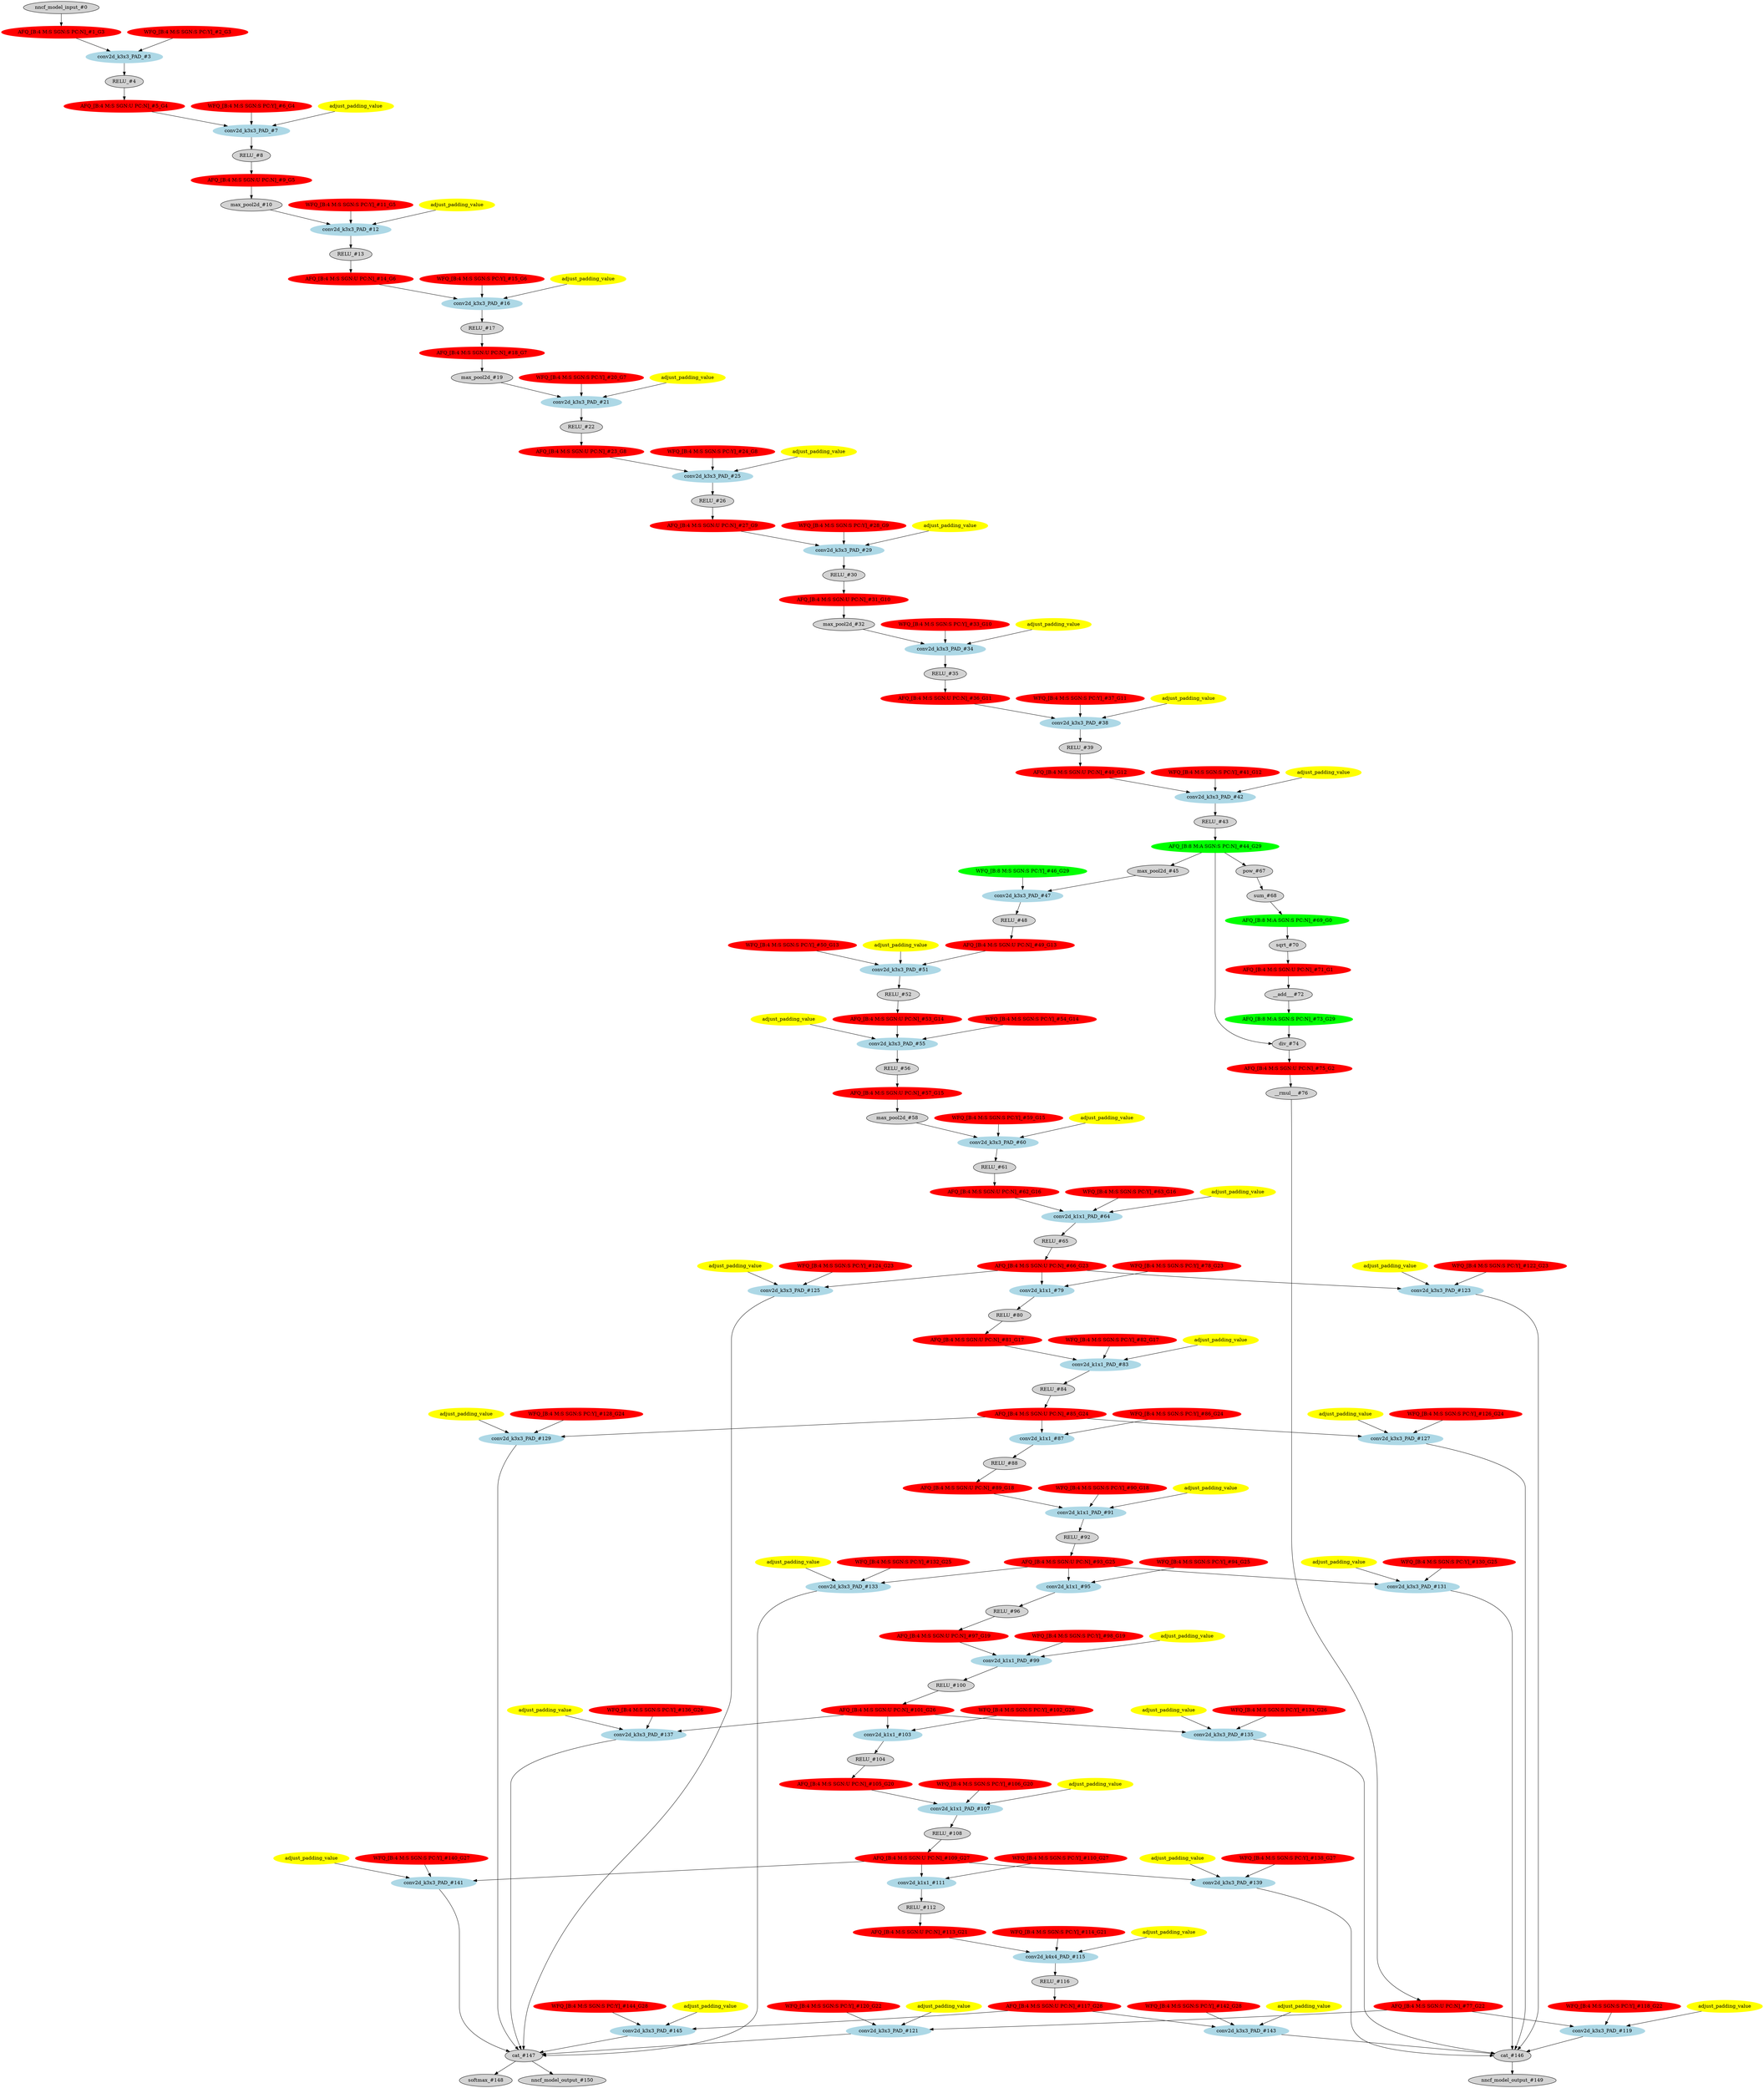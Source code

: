 strict digraph  {
"0 /nncf_model_input" [id=0, label="nncf_model_input_#0", scope="", style=filled, type=nncf_model_input];
"1 SymmetricQuantizer/symmetric_quantize" [color=red, id=1, label="AFQ_[B:4 M:S SGN:S PC:N]_#1_G3", scope=SymmetricQuantizer, style=filled, type=symmetric_quantize];
"2 SSD_VGG/MultiOutputSequential[basenet]/NNCFConv2d[0]/ModuleDict[pre_ops]/UpdateWeight[0]/SymmetricQuantizer[op]/symmetric_quantize" [color=red, id=2, label="WFQ_[B:4 M:S SGN:S PC:Y]_#2_G3", scope="SSD_VGG/MultiOutputSequential[basenet]/NNCFConv2d[0]/ModuleDict[pre_ops]/UpdateWeight[0]/SymmetricQuantizer[op]", style=filled, type=symmetric_quantize];
"3 SSD_VGG/MultiOutputSequential[basenet]/NNCFConv2d[0]/conv2d" [color=lightblue, id=3, label="conv2d_k3x3_PAD_#3", scope="SSD_VGG/MultiOutputSequential[basenet]/NNCFConv2d[0]", style=filled, type=conv2d];
"4 SSD_VGG/MultiOutputSequential[basenet]/ReLU[1]/RELU" [id=4, label="RELU_#4", scope="SSD_VGG/MultiOutputSequential[basenet]/ReLU[1]", style=filled, type=RELU];
"5 SSD_VGG/MultiOutputSequential[basenet]/ReLU[1]/SymmetricQuantizer/symmetric_quantize" [color=red, id=5, label="AFQ_[B:4 M:S SGN:U PC:N]_#5_G4", scope="SSD_VGG/MultiOutputSequential[basenet]/ReLU[1]/SymmetricQuantizer", style=filled, type=symmetric_quantize];
"6 SSD_VGG/MultiOutputSequential[basenet]/NNCFConv2d[2]/ModuleDict[pre_ops]/UpdateWeight[1]/SymmetricQuantizer[op]/symmetric_quantize" [color=red, id=6, label="WFQ_[B:4 M:S SGN:S PC:Y]_#6_G4", scope="SSD_VGG/MultiOutputSequential[basenet]/NNCFConv2d[2]/ModuleDict[pre_ops]/UpdateWeight[1]/SymmetricQuantizer[op]", style=filled, type=symmetric_quantize];
"7 SSD_VGG/MultiOutputSequential[basenet]/NNCFConv2d[2]/conv2d" [color=lightblue, id=7, label="conv2d_k3x3_PAD_#7", scope="SSD_VGG/MultiOutputSequential[basenet]/NNCFConv2d[2]", style=filled, type=conv2d];
"8 SSD_VGG/MultiOutputSequential[basenet]/ReLU[3]/RELU" [id=8, label="RELU_#8", scope="SSD_VGG/MultiOutputSequential[basenet]/ReLU[3]", style=filled, type=RELU];
"9 SSD_VGG/MultiOutputSequential[basenet]/ReLU[3]/SymmetricQuantizer/symmetric_quantize" [color=red, id=9, label="AFQ_[B:4 M:S SGN:U PC:N]_#9_G5", scope="SSD_VGG/MultiOutputSequential[basenet]/ReLU[3]/SymmetricQuantizer", style=filled, type=symmetric_quantize];
"10 SSD_VGG/MultiOutputSequential[basenet]/MaxPool2d[4]/max_pool2d" [id=10, label="max_pool2d_#10", scope="SSD_VGG/MultiOutputSequential[basenet]/MaxPool2d[4]", style=filled, type=max_pool2d];
"11 SSD_VGG/MultiOutputSequential[basenet]/NNCFConv2d[5]/ModuleDict[pre_ops]/UpdateWeight[1]/SymmetricQuantizer[op]/symmetric_quantize" [color=red, id=11, label="WFQ_[B:4 M:S SGN:S PC:Y]_#11_G5", scope="SSD_VGG/MultiOutputSequential[basenet]/NNCFConv2d[5]/ModuleDict[pre_ops]/UpdateWeight[1]/SymmetricQuantizer[op]", style=filled, type=symmetric_quantize];
"12 SSD_VGG/MultiOutputSequential[basenet]/NNCFConv2d[5]/conv2d" [color=lightblue, id=12, label="conv2d_k3x3_PAD_#12", scope="SSD_VGG/MultiOutputSequential[basenet]/NNCFConv2d[5]", style=filled, type=conv2d];
"13 SSD_VGG/MultiOutputSequential[basenet]/ReLU[6]/RELU" [id=13, label="RELU_#13", scope="SSD_VGG/MultiOutputSequential[basenet]/ReLU[6]", style=filled, type=RELU];
"14 SSD_VGG/MultiOutputSequential[basenet]/ReLU[6]/SymmetricQuantizer/symmetric_quantize" [color=red, id=14, label="AFQ_[B:4 M:S SGN:U PC:N]_#14_G6", scope="SSD_VGG/MultiOutputSequential[basenet]/ReLU[6]/SymmetricQuantizer", style=filled, type=symmetric_quantize];
"15 SSD_VGG/MultiOutputSequential[basenet]/NNCFConv2d[7]/ModuleDict[pre_ops]/UpdateWeight[1]/SymmetricQuantizer[op]/symmetric_quantize" [color=red, id=15, label="WFQ_[B:4 M:S SGN:S PC:Y]_#15_G6", scope="SSD_VGG/MultiOutputSequential[basenet]/NNCFConv2d[7]/ModuleDict[pre_ops]/UpdateWeight[1]/SymmetricQuantizer[op]", style=filled, type=symmetric_quantize];
"16 SSD_VGG/MultiOutputSequential[basenet]/NNCFConv2d[7]/conv2d" [color=lightblue, id=16, label="conv2d_k3x3_PAD_#16", scope="SSD_VGG/MultiOutputSequential[basenet]/NNCFConv2d[7]", style=filled, type=conv2d];
"17 SSD_VGG/MultiOutputSequential[basenet]/ReLU[8]/RELU" [id=17, label="RELU_#17", scope="SSD_VGG/MultiOutputSequential[basenet]/ReLU[8]", style=filled, type=RELU];
"18 SSD_VGG/MultiOutputSequential[basenet]/ReLU[8]/SymmetricQuantizer/symmetric_quantize" [color=red, id=18, label="AFQ_[B:4 M:S SGN:U PC:N]_#18_G7", scope="SSD_VGG/MultiOutputSequential[basenet]/ReLU[8]/SymmetricQuantizer", style=filled, type=symmetric_quantize];
"19 SSD_VGG/MultiOutputSequential[basenet]/MaxPool2d[9]/max_pool2d" [id=19, label="max_pool2d_#19", scope="SSD_VGG/MultiOutputSequential[basenet]/MaxPool2d[9]", style=filled, type=max_pool2d];
"20 SSD_VGG/MultiOutputSequential[basenet]/NNCFConv2d[10]/ModuleDict[pre_ops]/UpdateWeight[1]/SymmetricQuantizer[op]/symmetric_quantize" [color=red, id=20, label="WFQ_[B:4 M:S SGN:S PC:Y]_#20_G7", scope="SSD_VGG/MultiOutputSequential[basenet]/NNCFConv2d[10]/ModuleDict[pre_ops]/UpdateWeight[1]/SymmetricQuantizer[op]", style=filled, type=symmetric_quantize];
"21 SSD_VGG/MultiOutputSequential[basenet]/NNCFConv2d[10]/conv2d" [color=lightblue, id=21, label="conv2d_k3x3_PAD_#21", scope="SSD_VGG/MultiOutputSequential[basenet]/NNCFConv2d[10]", style=filled, type=conv2d];
"22 SSD_VGG/MultiOutputSequential[basenet]/ReLU[11]/RELU" [id=22, label="RELU_#22", scope="SSD_VGG/MultiOutputSequential[basenet]/ReLU[11]", style=filled, type=RELU];
"23 SSD_VGG/MultiOutputSequential[basenet]/ReLU[11]/SymmetricQuantizer/symmetric_quantize" [color=red, id=23, label="AFQ_[B:4 M:S SGN:U PC:N]_#23_G8", scope="SSD_VGG/MultiOutputSequential[basenet]/ReLU[11]/SymmetricQuantizer", style=filled, type=symmetric_quantize];
"24 SSD_VGG/MultiOutputSequential[basenet]/NNCFConv2d[12]/ModuleDict[pre_ops]/UpdateWeight[1]/SymmetricQuantizer[op]/symmetric_quantize" [color=red, id=24, label="WFQ_[B:4 M:S SGN:S PC:Y]_#24_G8", scope="SSD_VGG/MultiOutputSequential[basenet]/NNCFConv2d[12]/ModuleDict[pre_ops]/UpdateWeight[1]/SymmetricQuantizer[op]", style=filled, type=symmetric_quantize];
"25 SSD_VGG/MultiOutputSequential[basenet]/NNCFConv2d[12]/conv2d" [color=lightblue, id=25, label="conv2d_k3x3_PAD_#25", scope="SSD_VGG/MultiOutputSequential[basenet]/NNCFConv2d[12]", style=filled, type=conv2d];
"26 SSD_VGG/MultiOutputSequential[basenet]/ReLU[13]/RELU" [id=26, label="RELU_#26", scope="SSD_VGG/MultiOutputSequential[basenet]/ReLU[13]", style=filled, type=RELU];
"27 SSD_VGG/MultiOutputSequential[basenet]/ReLU[13]/SymmetricQuantizer/symmetric_quantize" [color=red, id=27, label="AFQ_[B:4 M:S SGN:U PC:N]_#27_G9", scope="SSD_VGG/MultiOutputSequential[basenet]/ReLU[13]/SymmetricQuantizer", style=filled, type=symmetric_quantize];
"28 SSD_VGG/MultiOutputSequential[basenet]/NNCFConv2d[14]/ModuleDict[pre_ops]/UpdateWeight[1]/SymmetricQuantizer[op]/symmetric_quantize" [color=red, id=28, label="WFQ_[B:4 M:S SGN:S PC:Y]_#28_G9", scope="SSD_VGG/MultiOutputSequential[basenet]/NNCFConv2d[14]/ModuleDict[pre_ops]/UpdateWeight[1]/SymmetricQuantizer[op]", style=filled, type=symmetric_quantize];
"29 SSD_VGG/MultiOutputSequential[basenet]/NNCFConv2d[14]/conv2d" [color=lightblue, id=29, label="conv2d_k3x3_PAD_#29", scope="SSD_VGG/MultiOutputSequential[basenet]/NNCFConv2d[14]", style=filled, type=conv2d];
"30 SSD_VGG/MultiOutputSequential[basenet]/ReLU[15]/RELU" [id=30, label="RELU_#30", scope="SSD_VGG/MultiOutputSequential[basenet]/ReLU[15]", style=filled, type=RELU];
"31 SSD_VGG/MultiOutputSequential[basenet]/ReLU[15]/SymmetricQuantizer/symmetric_quantize" [color=red, id=31, label="AFQ_[B:4 M:S SGN:U PC:N]_#31_G10", scope="SSD_VGG/MultiOutputSequential[basenet]/ReLU[15]/SymmetricQuantizer", style=filled, type=symmetric_quantize];
"32 SSD_VGG/MultiOutputSequential[basenet]/MaxPool2d[16]/max_pool2d" [id=32, label="max_pool2d_#32", scope="SSD_VGG/MultiOutputSequential[basenet]/MaxPool2d[16]", style=filled, type=max_pool2d];
"33 SSD_VGG/MultiOutputSequential[basenet]/NNCFConv2d[17]/ModuleDict[pre_ops]/UpdateWeight[1]/SymmetricQuantizer[op]/symmetric_quantize" [color=red, id=33, label="WFQ_[B:4 M:S SGN:S PC:Y]_#33_G10", scope="SSD_VGG/MultiOutputSequential[basenet]/NNCFConv2d[17]/ModuleDict[pre_ops]/UpdateWeight[1]/SymmetricQuantizer[op]", style=filled, type=symmetric_quantize];
"34 SSD_VGG/MultiOutputSequential[basenet]/NNCFConv2d[17]/conv2d" [color=lightblue, id=34, label="conv2d_k3x3_PAD_#34", scope="SSD_VGG/MultiOutputSequential[basenet]/NNCFConv2d[17]", style=filled, type=conv2d];
"35 SSD_VGG/MultiOutputSequential[basenet]/ReLU[18]/RELU" [id=35, label="RELU_#35", scope="SSD_VGG/MultiOutputSequential[basenet]/ReLU[18]", style=filled, type=RELU];
"36 SSD_VGG/MultiOutputSequential[basenet]/ReLU[18]/SymmetricQuantizer/symmetric_quantize" [color=red, id=36, label="AFQ_[B:4 M:S SGN:U PC:N]_#36_G11", scope="SSD_VGG/MultiOutputSequential[basenet]/ReLU[18]/SymmetricQuantizer", style=filled, type=symmetric_quantize];
"37 SSD_VGG/MultiOutputSequential[basenet]/NNCFConv2d[19]/ModuleDict[pre_ops]/UpdateWeight[1]/SymmetricQuantizer[op]/symmetric_quantize" [color=red, id=37, label="WFQ_[B:4 M:S SGN:S PC:Y]_#37_G11", scope="SSD_VGG/MultiOutputSequential[basenet]/NNCFConv2d[19]/ModuleDict[pre_ops]/UpdateWeight[1]/SymmetricQuantizer[op]", style=filled, type=symmetric_quantize];
"38 SSD_VGG/MultiOutputSequential[basenet]/NNCFConv2d[19]/conv2d" [color=lightblue, id=38, label="conv2d_k3x3_PAD_#38", scope="SSD_VGG/MultiOutputSequential[basenet]/NNCFConv2d[19]", style=filled, type=conv2d];
"39 SSD_VGG/MultiOutputSequential[basenet]/ReLU[20]/RELU" [id=39, label="RELU_#39", scope="SSD_VGG/MultiOutputSequential[basenet]/ReLU[20]", style=filled, type=RELU];
"40 SSD_VGG/MultiOutputSequential[basenet]/ReLU[20]/SymmetricQuantizer/symmetric_quantize" [color=red, id=40, label="AFQ_[B:4 M:S SGN:U PC:N]_#40_G12", scope="SSD_VGG/MultiOutputSequential[basenet]/ReLU[20]/SymmetricQuantizer", style=filled, type=symmetric_quantize];
"41 SSD_VGG/MultiOutputSequential[basenet]/NNCFConv2d[21]/ModuleDict[pre_ops]/UpdateWeight[1]/SymmetricQuantizer[op]/symmetric_quantize" [color=red, id=41, label="WFQ_[B:4 M:S SGN:S PC:Y]_#41_G12", scope="SSD_VGG/MultiOutputSequential[basenet]/NNCFConv2d[21]/ModuleDict[pre_ops]/UpdateWeight[1]/SymmetricQuantizer[op]", style=filled, type=symmetric_quantize];
"42 SSD_VGG/MultiOutputSequential[basenet]/NNCFConv2d[21]/conv2d" [color=lightblue, id=42, label="conv2d_k3x3_PAD_#42", scope="SSD_VGG/MultiOutputSequential[basenet]/NNCFConv2d[21]", style=filled, type=conv2d];
"43 SSD_VGG/MultiOutputSequential[basenet]/ReLU[22]/RELU" [id=43, label="RELU_#43", scope="SSD_VGG/MultiOutputSequential[basenet]/ReLU[22]", style=filled, type=RELU];
"44 SSD_VGG/MultiOutputSequential[basenet]/ReLU[22]/AsymmetricQuantizer/asymmetric_quantize" [color=green, id=44, label="AFQ_[B:8 M:A SGN:S PC:N]_#44_G29", scope="SSD_VGG/MultiOutputSequential[basenet]/ReLU[22]/AsymmetricQuantizer", style=filled, type=asymmetric_quantize];
"45 SSD_VGG/MultiOutputSequential[basenet]/MaxPool2d[23]/max_pool2d" [id=45, label="max_pool2d_#45", scope="SSD_VGG/MultiOutputSequential[basenet]/MaxPool2d[23]", style=filled, type=max_pool2d];
"46 SSD_VGG/MultiOutputSequential[basenet]/NNCFConv2d[24]/ModuleDict[pre_ops]/UpdateWeight[0]/SymmetricQuantizer[op]/symmetric_quantize" [color=green, id=46, label="WFQ_[B:8 M:S SGN:S PC:Y]_#46_G29", scope="SSD_VGG/MultiOutputSequential[basenet]/NNCFConv2d[24]/ModuleDict[pre_ops]/UpdateWeight[0]/SymmetricQuantizer[op]", style=filled, type=symmetric_quantize];
"47 SSD_VGG/MultiOutputSequential[basenet]/NNCFConv2d[24]/conv2d" [color=lightblue, id=47, label="conv2d_k3x3_PAD_#47", scope="SSD_VGG/MultiOutputSequential[basenet]/NNCFConv2d[24]", style=filled, type=conv2d];
"48 SSD_VGG/MultiOutputSequential[basenet]/ReLU[25]/RELU" [id=48, label="RELU_#48", scope="SSD_VGG/MultiOutputSequential[basenet]/ReLU[25]", style=filled, type=RELU];
"49 SSD_VGG/MultiOutputSequential[basenet]/ReLU[25]/SymmetricQuantizer/symmetric_quantize" [color=red, id=49, label="AFQ_[B:4 M:S SGN:U PC:N]_#49_G13", scope="SSD_VGG/MultiOutputSequential[basenet]/ReLU[25]/SymmetricQuantizer", style=filled, type=symmetric_quantize];
"50 SSD_VGG/MultiOutputSequential[basenet]/NNCFConv2d[26]/ModuleDict[pre_ops]/UpdateWeight[1]/SymmetricQuantizer[op]/symmetric_quantize" [color=red, id=50, label="WFQ_[B:4 M:S SGN:S PC:Y]_#50_G13", scope="SSD_VGG/MultiOutputSequential[basenet]/NNCFConv2d[26]/ModuleDict[pre_ops]/UpdateWeight[1]/SymmetricQuantizer[op]", style=filled, type=symmetric_quantize];
"51 SSD_VGG/MultiOutputSequential[basenet]/NNCFConv2d[26]/conv2d" [color=lightblue, id=51, label="conv2d_k3x3_PAD_#51", scope="SSD_VGG/MultiOutputSequential[basenet]/NNCFConv2d[26]", style=filled, type=conv2d];
"52 SSD_VGG/MultiOutputSequential[basenet]/ReLU[27]/RELU" [id=52, label="RELU_#52", scope="SSD_VGG/MultiOutputSequential[basenet]/ReLU[27]", style=filled, type=RELU];
"53 SSD_VGG/MultiOutputSequential[basenet]/ReLU[27]/SymmetricQuantizer/symmetric_quantize" [color=red, id=53, label="AFQ_[B:4 M:S SGN:U PC:N]_#53_G14", scope="SSD_VGG/MultiOutputSequential[basenet]/ReLU[27]/SymmetricQuantizer", style=filled, type=symmetric_quantize];
"54 SSD_VGG/MultiOutputSequential[basenet]/NNCFConv2d[28]/ModuleDict[pre_ops]/UpdateWeight[1]/SymmetricQuantizer[op]/symmetric_quantize" [color=red, id=54, label="WFQ_[B:4 M:S SGN:S PC:Y]_#54_G14", scope="SSD_VGG/MultiOutputSequential[basenet]/NNCFConv2d[28]/ModuleDict[pre_ops]/UpdateWeight[1]/SymmetricQuantizer[op]", style=filled, type=symmetric_quantize];
"55 SSD_VGG/MultiOutputSequential[basenet]/NNCFConv2d[28]/conv2d" [color=lightblue, id=55, label="conv2d_k3x3_PAD_#55", scope="SSD_VGG/MultiOutputSequential[basenet]/NNCFConv2d[28]", style=filled, type=conv2d];
"56 SSD_VGG/MultiOutputSequential[basenet]/ReLU[29]/RELU" [id=56, label="RELU_#56", scope="SSD_VGG/MultiOutputSequential[basenet]/ReLU[29]", style=filled, type=RELU];
"57 SSD_VGG/MultiOutputSequential[basenet]/ReLU[29]/SymmetricQuantizer/symmetric_quantize" [color=red, id=57, label="AFQ_[B:4 M:S SGN:U PC:N]_#57_G15", scope="SSD_VGG/MultiOutputSequential[basenet]/ReLU[29]/SymmetricQuantizer", style=filled, type=symmetric_quantize];
"58 SSD_VGG/MultiOutputSequential[basenet]/MaxPool2d[30]/max_pool2d" [id=58, label="max_pool2d_#58", scope="SSD_VGG/MultiOutputSequential[basenet]/MaxPool2d[30]", style=filled, type=max_pool2d];
"59 SSD_VGG/MultiOutputSequential[basenet]/NNCFConv2d[31]/ModuleDict[pre_ops]/UpdateWeight[1]/SymmetricQuantizer[op]/symmetric_quantize" [color=red, id=59, label="WFQ_[B:4 M:S SGN:S PC:Y]_#59_G15", scope="SSD_VGG/MultiOutputSequential[basenet]/NNCFConv2d[31]/ModuleDict[pre_ops]/UpdateWeight[1]/SymmetricQuantizer[op]", style=filled, type=symmetric_quantize];
"60 SSD_VGG/MultiOutputSequential[basenet]/NNCFConv2d[31]/conv2d" [color=lightblue, id=60, label="conv2d_k3x3_PAD_#60", scope="SSD_VGG/MultiOutputSequential[basenet]/NNCFConv2d[31]", style=filled, type=conv2d];
"61 SSD_VGG/MultiOutputSequential[basenet]/ReLU[32]/RELU" [id=61, label="RELU_#61", scope="SSD_VGG/MultiOutputSequential[basenet]/ReLU[32]", style=filled, type=RELU];
"62 SSD_VGG/MultiOutputSequential[basenet]/ReLU[32]/SymmetricQuantizer/symmetric_quantize" [color=red, id=62, label="AFQ_[B:4 M:S SGN:U PC:N]_#62_G16", scope="SSD_VGG/MultiOutputSequential[basenet]/ReLU[32]/SymmetricQuantizer", style=filled, type=symmetric_quantize];
"63 SSD_VGG/MultiOutputSequential[basenet]/NNCFConv2d[33]/ModuleDict[pre_ops]/UpdateWeight[1]/SymmetricQuantizer[op]/symmetric_quantize" [color=red, id=63, label="WFQ_[B:4 M:S SGN:S PC:Y]_#63_G16", scope="SSD_VGG/MultiOutputSequential[basenet]/NNCFConv2d[33]/ModuleDict[pre_ops]/UpdateWeight[1]/SymmetricQuantizer[op]", style=filled, type=symmetric_quantize];
"64 SSD_VGG/MultiOutputSequential[basenet]/NNCFConv2d[33]/conv2d" [color=lightblue, id=64, label="conv2d_k1x1_PAD_#64", scope="SSD_VGG/MultiOutputSequential[basenet]/NNCFConv2d[33]", style=filled, type=conv2d];
"65 SSD_VGG/MultiOutputSequential[basenet]/ReLU[34]/RELU" [id=65, label="RELU_#65", scope="SSD_VGG/MultiOutputSequential[basenet]/ReLU[34]", style=filled, type=RELU];
"66 SSD_VGG/MultiOutputSequential[basenet]/ReLU[34]/SymmetricQuantizer/symmetric_quantize" [color=red, id=66, label="AFQ_[B:4 M:S SGN:U PC:N]_#66_G23", scope="SSD_VGG/MultiOutputSequential[basenet]/ReLU[34]/SymmetricQuantizer", style=filled, type=symmetric_quantize];
"67 SSD_VGG/NNCFUserL2Norm[L2Norm]/pow" [id=67, label="pow_#67", scope="SSD_VGG/NNCFUserL2Norm[L2Norm]", style=filled, type=pow];
"68 SSD_VGG/NNCFUserL2Norm[L2Norm]/sum" [id=68, label="sum_#68", scope="SSD_VGG/NNCFUserL2Norm[L2Norm]", style=filled, type=sum];
"69 SSD_VGG/NNCFUserL2Norm[L2Norm]/AsymmetricQuantizer/asymmetric_quantize" [color=green, id=69, label="AFQ_[B:8 M:A SGN:S PC:N]_#69_G0", scope="SSD_VGG/NNCFUserL2Norm[L2Norm]/AsymmetricQuantizer", style=filled, type=asymmetric_quantize];
"70 SSD_VGG/NNCFUserL2Norm[L2Norm]/sqrt" [id=70, label="sqrt_#70", scope="SSD_VGG/NNCFUserL2Norm[L2Norm]", style=filled, type=sqrt];
"71 SSD_VGG/NNCFUserL2Norm[L2Norm]/SymmetricQuantizer/symmetric_quantize" [color=red, id=71, label="AFQ_[B:4 M:S SGN:U PC:N]_#71_G1", scope="SSD_VGG/NNCFUserL2Norm[L2Norm]/SymmetricQuantizer", style=filled, type=symmetric_quantize];
"72 SSD_VGG/NNCFUserL2Norm[L2Norm]/__add__" [id=72, label="__add___#72", scope="SSD_VGG/NNCFUserL2Norm[L2Norm]", style=filled, type=__add__];
"73 SSD_VGG/NNCFUserL2Norm[L2Norm]/AsymmetricQuantizer/asymmetric_quantize" [color=green, id=73, label="AFQ_[B:8 M:A SGN:S PC:N]_#73_G29", scope="SSD_VGG/NNCFUserL2Norm[L2Norm]/AsymmetricQuantizer", style=filled, type=asymmetric_quantize];
"74 SSD_VGG/NNCFUserL2Norm[L2Norm]/div" [id=74, label="div_#74", scope="SSD_VGG/NNCFUserL2Norm[L2Norm]", style=filled, type=div];
"75 SSD_VGG/NNCFUserL2Norm[L2Norm]/SymmetricQuantizer/symmetric_quantize" [color=red, id=75, label="AFQ_[B:4 M:S SGN:U PC:N]_#75_G2", scope="SSD_VGG/NNCFUserL2Norm[L2Norm]/SymmetricQuantizer", style=filled, type=symmetric_quantize];
"76 SSD_VGG/NNCFUserL2Norm[L2Norm]/__rmul__" [id=76, label="__rmul___#76", scope="SSD_VGG/NNCFUserL2Norm[L2Norm]", style=filled, type=__rmul__];
"77 SSD_VGG/NNCFUserL2Norm[L2Norm]/SymmetricQuantizer/symmetric_quantize" [color=red, id=77, label="AFQ_[B:4 M:S SGN:U PC:N]_#77_G22", scope="SSD_VGG/NNCFUserL2Norm[L2Norm]/SymmetricQuantizer", style=filled, type=symmetric_quantize];
"78 SSD_VGG/MultiOutputSequential[extras]/NNCFConv2d[0]/ModuleDict[pre_ops]/UpdateWeight[0]/SymmetricQuantizer[op]/symmetric_quantize" [color=red, id=78, label="WFQ_[B:4 M:S SGN:S PC:Y]_#78_G23", scope="SSD_VGG/MultiOutputSequential[extras]/NNCFConv2d[0]/ModuleDict[pre_ops]/UpdateWeight[0]/SymmetricQuantizer[op]", style=filled, type=symmetric_quantize];
"79 SSD_VGG/MultiOutputSequential[extras]/NNCFConv2d[0]/conv2d" [color=lightblue, id=79, label="conv2d_k1x1_#79", scope="SSD_VGG/MultiOutputSequential[extras]/NNCFConv2d[0]", style=filled, type=conv2d];
"80 SSD_VGG/MultiOutputSequential[extras]/ReLU[1]/RELU" [id=80, label="RELU_#80", scope="SSD_VGG/MultiOutputSequential[extras]/ReLU[1]", style=filled, type=RELU];
"81 SSD_VGG/MultiOutputSequential[extras]/ReLU[1]/SymmetricQuantizer/symmetric_quantize" [color=red, id=81, label="AFQ_[B:4 M:S SGN:U PC:N]_#81_G17", scope="SSD_VGG/MultiOutputSequential[extras]/ReLU[1]/SymmetricQuantizer", style=filled, type=symmetric_quantize];
"82 SSD_VGG/MultiOutputSequential[extras]/NNCFConv2d[2]/ModuleDict[pre_ops]/UpdateWeight[1]/SymmetricQuantizer[op]/symmetric_quantize" [color=red, id=82, label="WFQ_[B:4 M:S SGN:S PC:Y]_#82_G17", scope="SSD_VGG/MultiOutputSequential[extras]/NNCFConv2d[2]/ModuleDict[pre_ops]/UpdateWeight[1]/SymmetricQuantizer[op]", style=filled, type=symmetric_quantize];
"83 SSD_VGG/MultiOutputSequential[extras]/NNCFConv2d[2]/conv2d" [color=lightblue, id=83, label="conv2d_k1x1_PAD_#83", scope="SSD_VGG/MultiOutputSequential[extras]/NNCFConv2d[2]", style=filled, type=conv2d];
"84 SSD_VGG/MultiOutputSequential[extras]/ReLU[3]/RELU" [id=84, label="RELU_#84", scope="SSD_VGG/MultiOutputSequential[extras]/ReLU[3]", style=filled, type=RELU];
"85 SSD_VGG/MultiOutputSequential[extras]/ReLU[3]/SymmetricQuantizer/symmetric_quantize" [color=red, id=85, label="AFQ_[B:4 M:S SGN:U PC:N]_#85_G24", scope="SSD_VGG/MultiOutputSequential[extras]/ReLU[3]/SymmetricQuantizer", style=filled, type=symmetric_quantize];
"86 SSD_VGG/MultiOutputSequential[extras]/NNCFConv2d[4]/ModuleDict[pre_ops]/UpdateWeight[0]/SymmetricQuantizer[op]/symmetric_quantize" [color=red, id=86, label="WFQ_[B:4 M:S SGN:S PC:Y]_#86_G24", scope="SSD_VGG/MultiOutputSequential[extras]/NNCFConv2d[4]/ModuleDict[pre_ops]/UpdateWeight[0]/SymmetricQuantizer[op]", style=filled, type=symmetric_quantize];
"87 SSD_VGG/MultiOutputSequential[extras]/NNCFConv2d[4]/conv2d" [color=lightblue, id=87, label="conv2d_k1x1_#87", scope="SSD_VGG/MultiOutputSequential[extras]/NNCFConv2d[4]", style=filled, type=conv2d];
"88 SSD_VGG/MultiOutputSequential[extras]/ReLU[5]/RELU" [id=88, label="RELU_#88", scope="SSD_VGG/MultiOutputSequential[extras]/ReLU[5]", style=filled, type=RELU];
"89 SSD_VGG/MultiOutputSequential[extras]/ReLU[5]/SymmetricQuantizer/symmetric_quantize" [color=red, id=89, label="AFQ_[B:4 M:S SGN:U PC:N]_#89_G18", scope="SSD_VGG/MultiOutputSequential[extras]/ReLU[5]/SymmetricQuantizer", style=filled, type=symmetric_quantize];
"90 SSD_VGG/MultiOutputSequential[extras]/NNCFConv2d[6]/ModuleDict[pre_ops]/UpdateWeight[1]/SymmetricQuantizer[op]/symmetric_quantize" [color=red, id=90, label="WFQ_[B:4 M:S SGN:S PC:Y]_#90_G18", scope="SSD_VGG/MultiOutputSequential[extras]/NNCFConv2d[6]/ModuleDict[pre_ops]/UpdateWeight[1]/SymmetricQuantizer[op]", style=filled, type=symmetric_quantize];
"91 SSD_VGG/MultiOutputSequential[extras]/NNCFConv2d[6]/conv2d" [color=lightblue, id=91, label="conv2d_k1x1_PAD_#91", scope="SSD_VGG/MultiOutputSequential[extras]/NNCFConv2d[6]", style=filled, type=conv2d];
"92 SSD_VGG/MultiOutputSequential[extras]/ReLU[7]/RELU" [id=92, label="RELU_#92", scope="SSD_VGG/MultiOutputSequential[extras]/ReLU[7]", style=filled, type=RELU];
"93 SSD_VGG/MultiOutputSequential[extras]/ReLU[7]/SymmetricQuantizer/symmetric_quantize" [color=red, id=93, label="AFQ_[B:4 M:S SGN:U PC:N]_#93_G25", scope="SSD_VGG/MultiOutputSequential[extras]/ReLU[7]/SymmetricQuantizer", style=filled, type=symmetric_quantize];
"94 SSD_VGG/MultiOutputSequential[extras]/NNCFConv2d[8]/ModuleDict[pre_ops]/UpdateWeight[0]/SymmetricQuantizer[op]/symmetric_quantize" [color=red, id=94, label="WFQ_[B:4 M:S SGN:S PC:Y]_#94_G25", scope="SSD_VGG/MultiOutputSequential[extras]/NNCFConv2d[8]/ModuleDict[pre_ops]/UpdateWeight[0]/SymmetricQuantizer[op]", style=filled, type=symmetric_quantize];
"95 SSD_VGG/MultiOutputSequential[extras]/NNCFConv2d[8]/conv2d" [color=lightblue, id=95, label="conv2d_k1x1_#95", scope="SSD_VGG/MultiOutputSequential[extras]/NNCFConv2d[8]", style=filled, type=conv2d];
"96 SSD_VGG/MultiOutputSequential[extras]/ReLU[9]/RELU" [id=96, label="RELU_#96", scope="SSD_VGG/MultiOutputSequential[extras]/ReLU[9]", style=filled, type=RELU];
"97 SSD_VGG/MultiOutputSequential[extras]/ReLU[9]/SymmetricQuantizer/symmetric_quantize" [color=red, id=97, label="AFQ_[B:4 M:S SGN:U PC:N]_#97_G19", scope="SSD_VGG/MultiOutputSequential[extras]/ReLU[9]/SymmetricQuantizer", style=filled, type=symmetric_quantize];
"98 SSD_VGG/MultiOutputSequential[extras]/NNCFConv2d[10]/ModuleDict[pre_ops]/UpdateWeight[1]/SymmetricQuantizer[op]/symmetric_quantize" [color=red, id=98, label="WFQ_[B:4 M:S SGN:S PC:Y]_#98_G19", scope="SSD_VGG/MultiOutputSequential[extras]/NNCFConv2d[10]/ModuleDict[pre_ops]/UpdateWeight[1]/SymmetricQuantizer[op]", style=filled, type=symmetric_quantize];
"99 SSD_VGG/MultiOutputSequential[extras]/NNCFConv2d[10]/conv2d" [color=lightblue, id=99, label="conv2d_k1x1_PAD_#99", scope="SSD_VGG/MultiOutputSequential[extras]/NNCFConv2d[10]", style=filled, type=conv2d];
"100 SSD_VGG/MultiOutputSequential[extras]/ReLU[11]/RELU" [id=100, label="RELU_#100", scope="SSD_VGG/MultiOutputSequential[extras]/ReLU[11]", style=filled, type=RELU];
"101 SSD_VGG/MultiOutputSequential[extras]/ReLU[11]/SymmetricQuantizer/symmetric_quantize" [color=red, id=101, label="AFQ_[B:4 M:S SGN:U PC:N]_#101_G26", scope="SSD_VGG/MultiOutputSequential[extras]/ReLU[11]/SymmetricQuantizer", style=filled, type=symmetric_quantize];
"102 SSD_VGG/MultiOutputSequential[extras]/NNCFConv2d[12]/ModuleDict[pre_ops]/UpdateWeight[0]/SymmetricQuantizer[op]/symmetric_quantize" [color=red, id=102, label="WFQ_[B:4 M:S SGN:S PC:Y]_#102_G26", scope="SSD_VGG/MultiOutputSequential[extras]/NNCFConv2d[12]/ModuleDict[pre_ops]/UpdateWeight[0]/SymmetricQuantizer[op]", style=filled, type=symmetric_quantize];
"103 SSD_VGG/MultiOutputSequential[extras]/NNCFConv2d[12]/conv2d" [color=lightblue, id=103, label="conv2d_k1x1_#103", scope="SSD_VGG/MultiOutputSequential[extras]/NNCFConv2d[12]", style=filled, type=conv2d];
"104 SSD_VGG/MultiOutputSequential[extras]/ReLU[13]/RELU" [id=104, label="RELU_#104", scope="SSD_VGG/MultiOutputSequential[extras]/ReLU[13]", style=filled, type=RELU];
"105 SSD_VGG/MultiOutputSequential[extras]/ReLU[13]/SymmetricQuantizer/symmetric_quantize" [color=red, id=105, label="AFQ_[B:4 M:S SGN:U PC:N]_#105_G20", scope="SSD_VGG/MultiOutputSequential[extras]/ReLU[13]/SymmetricQuantizer", style=filled, type=symmetric_quantize];
"106 SSD_VGG/MultiOutputSequential[extras]/NNCFConv2d[14]/ModuleDict[pre_ops]/UpdateWeight[1]/SymmetricQuantizer[op]/symmetric_quantize" [color=red, id=106, label="WFQ_[B:4 M:S SGN:S PC:Y]_#106_G20", scope="SSD_VGG/MultiOutputSequential[extras]/NNCFConv2d[14]/ModuleDict[pre_ops]/UpdateWeight[1]/SymmetricQuantizer[op]", style=filled, type=symmetric_quantize];
"107 SSD_VGG/MultiOutputSequential[extras]/NNCFConv2d[14]/conv2d" [color=lightblue, id=107, label="conv2d_k1x1_PAD_#107", scope="SSD_VGG/MultiOutputSequential[extras]/NNCFConv2d[14]", style=filled, type=conv2d];
"108 SSD_VGG/MultiOutputSequential[extras]/ReLU[15]/RELU" [id=108, label="RELU_#108", scope="SSD_VGG/MultiOutputSequential[extras]/ReLU[15]", style=filled, type=RELU];
"109 SSD_VGG/MultiOutputSequential[extras]/ReLU[15]/SymmetricQuantizer/symmetric_quantize" [color=red, id=109, label="AFQ_[B:4 M:S SGN:U PC:N]_#109_G27", scope="SSD_VGG/MultiOutputSequential[extras]/ReLU[15]/SymmetricQuantizer", style=filled, type=symmetric_quantize];
"110 SSD_VGG/MultiOutputSequential[extras]/NNCFConv2d[16]/ModuleDict[pre_ops]/UpdateWeight[0]/SymmetricQuantizer[op]/symmetric_quantize" [color=red, id=110, label="WFQ_[B:4 M:S SGN:S PC:Y]_#110_G27", scope="SSD_VGG/MultiOutputSequential[extras]/NNCFConv2d[16]/ModuleDict[pre_ops]/UpdateWeight[0]/SymmetricQuantizer[op]", style=filled, type=symmetric_quantize];
"111 SSD_VGG/MultiOutputSequential[extras]/NNCFConv2d[16]/conv2d" [color=lightblue, id=111, label="conv2d_k1x1_#111", scope="SSD_VGG/MultiOutputSequential[extras]/NNCFConv2d[16]", style=filled, type=conv2d];
"112 SSD_VGG/MultiOutputSequential[extras]/ReLU[17]/RELU" [id=112, label="RELU_#112", scope="SSD_VGG/MultiOutputSequential[extras]/ReLU[17]", style=filled, type=RELU];
"113 SSD_VGG/MultiOutputSequential[extras]/ReLU[17]/SymmetricQuantizer/symmetric_quantize" [color=red, id=113, label="AFQ_[B:4 M:S SGN:U PC:N]_#113_G21", scope="SSD_VGG/MultiOutputSequential[extras]/ReLU[17]/SymmetricQuantizer", style=filled, type=symmetric_quantize];
"114 SSD_VGG/MultiOutputSequential[extras]/NNCFConv2d[18]/ModuleDict[pre_ops]/UpdateWeight[1]/SymmetricQuantizer[op]/symmetric_quantize" [color=red, id=114, label="WFQ_[B:4 M:S SGN:S PC:Y]_#114_G21", scope="SSD_VGG/MultiOutputSequential[extras]/NNCFConv2d[18]/ModuleDict[pre_ops]/UpdateWeight[1]/SymmetricQuantizer[op]", style=filled, type=symmetric_quantize];
"115 SSD_VGG/MultiOutputSequential[extras]/NNCFConv2d[18]/conv2d" [color=lightblue, id=115, label="conv2d_k4x4_PAD_#115", scope="SSD_VGG/MultiOutputSequential[extras]/NNCFConv2d[18]", style=filled, type=conv2d];
"116 SSD_VGG/MultiOutputSequential[extras]/ReLU[19]/RELU" [id=116, label="RELU_#116", scope="SSD_VGG/MultiOutputSequential[extras]/ReLU[19]", style=filled, type=RELU];
"117 SSD_VGG/MultiOutputSequential[extras]/ReLU[19]/SymmetricQuantizer/symmetric_quantize" [color=red, id=117, label="AFQ_[B:4 M:S SGN:U PC:N]_#117_G28", scope="SSD_VGG/MultiOutputSequential[extras]/ReLU[19]/SymmetricQuantizer", style=filled, type=symmetric_quantize];
"118 SSD_VGG/SSDDetectionOutput[detection_head]/ModuleList[heads]/SSDHead[0]/NNCFConv2d[loc]/ModuleDict[pre_ops]/UpdateWeight[1]/SymmetricQuantizer[op]/symmetric_quantize" [color=red, id=118, label="WFQ_[B:4 M:S SGN:S PC:Y]_#118_G22", scope="SSD_VGG/SSDDetectionOutput[detection_head]/ModuleList[heads]/SSDHead[0]/NNCFConv2d[loc]/ModuleDict[pre_ops]/UpdateWeight[1]/SymmetricQuantizer[op]", style=filled, type=symmetric_quantize];
"119 SSD_VGG/SSDDetectionOutput[detection_head]/ModuleList[heads]/SSDHead[0]/NNCFConv2d[loc]/conv2d" [color=lightblue, id=119, label="conv2d_k3x3_PAD_#119", scope="SSD_VGG/SSDDetectionOutput[detection_head]/ModuleList[heads]/SSDHead[0]/NNCFConv2d[loc]", style=filled, type=conv2d];
"120 SSD_VGG/SSDDetectionOutput[detection_head]/ModuleList[heads]/SSDHead[0]/NNCFConv2d[conf]/ModuleDict[pre_ops]/UpdateWeight[1]/SymmetricQuantizer[op]/symmetric_quantize" [color=red, id=120, label="WFQ_[B:4 M:S SGN:S PC:Y]_#120_G22", scope="SSD_VGG/SSDDetectionOutput[detection_head]/ModuleList[heads]/SSDHead[0]/NNCFConv2d[conf]/ModuleDict[pre_ops]/UpdateWeight[1]/SymmetricQuantizer[op]", style=filled, type=symmetric_quantize];
"121 SSD_VGG/SSDDetectionOutput[detection_head]/ModuleList[heads]/SSDHead[0]/NNCFConv2d[conf]/conv2d" [color=lightblue, id=121, label="conv2d_k3x3_PAD_#121", scope="SSD_VGG/SSDDetectionOutput[detection_head]/ModuleList[heads]/SSDHead[0]/NNCFConv2d[conf]", style=filled, type=conv2d];
"122 SSD_VGG/SSDDetectionOutput[detection_head]/ModuleList[heads]/SSDHead[1]/NNCFConv2d[loc]/ModuleDict[pre_ops]/UpdateWeight[1]/SymmetricQuantizer[op]/symmetric_quantize" [color=red, id=122, label="WFQ_[B:4 M:S SGN:S PC:Y]_#122_G23", scope="SSD_VGG/SSDDetectionOutput[detection_head]/ModuleList[heads]/SSDHead[1]/NNCFConv2d[loc]/ModuleDict[pre_ops]/UpdateWeight[1]/SymmetricQuantizer[op]", style=filled, type=symmetric_quantize];
"123 SSD_VGG/SSDDetectionOutput[detection_head]/ModuleList[heads]/SSDHead[1]/NNCFConv2d[loc]/conv2d" [color=lightblue, id=123, label="conv2d_k3x3_PAD_#123", scope="SSD_VGG/SSDDetectionOutput[detection_head]/ModuleList[heads]/SSDHead[1]/NNCFConv2d[loc]", style=filled, type=conv2d];
"124 SSD_VGG/SSDDetectionOutput[detection_head]/ModuleList[heads]/SSDHead[1]/NNCFConv2d[conf]/ModuleDict[pre_ops]/UpdateWeight[1]/SymmetricQuantizer[op]/symmetric_quantize" [color=red, id=124, label="WFQ_[B:4 M:S SGN:S PC:Y]_#124_G23", scope="SSD_VGG/SSDDetectionOutput[detection_head]/ModuleList[heads]/SSDHead[1]/NNCFConv2d[conf]/ModuleDict[pre_ops]/UpdateWeight[1]/SymmetricQuantizer[op]", style=filled, type=symmetric_quantize];
"125 SSD_VGG/SSDDetectionOutput[detection_head]/ModuleList[heads]/SSDHead[1]/NNCFConv2d[conf]/conv2d" [color=lightblue, id=125, label="conv2d_k3x3_PAD_#125", scope="SSD_VGG/SSDDetectionOutput[detection_head]/ModuleList[heads]/SSDHead[1]/NNCFConv2d[conf]", style=filled, type=conv2d];
"126 SSD_VGG/SSDDetectionOutput[detection_head]/ModuleList[heads]/SSDHead[2]/NNCFConv2d[loc]/ModuleDict[pre_ops]/UpdateWeight[1]/SymmetricQuantizer[op]/symmetric_quantize" [color=red, id=126, label="WFQ_[B:4 M:S SGN:S PC:Y]_#126_G24", scope="SSD_VGG/SSDDetectionOutput[detection_head]/ModuleList[heads]/SSDHead[2]/NNCFConv2d[loc]/ModuleDict[pre_ops]/UpdateWeight[1]/SymmetricQuantizer[op]", style=filled, type=symmetric_quantize];
"127 SSD_VGG/SSDDetectionOutput[detection_head]/ModuleList[heads]/SSDHead[2]/NNCFConv2d[loc]/conv2d" [color=lightblue, id=127, label="conv2d_k3x3_PAD_#127", scope="SSD_VGG/SSDDetectionOutput[detection_head]/ModuleList[heads]/SSDHead[2]/NNCFConv2d[loc]", style=filled, type=conv2d];
"128 SSD_VGG/SSDDetectionOutput[detection_head]/ModuleList[heads]/SSDHead[2]/NNCFConv2d[conf]/ModuleDict[pre_ops]/UpdateWeight[1]/SymmetricQuantizer[op]/symmetric_quantize" [color=red, id=128, label="WFQ_[B:4 M:S SGN:S PC:Y]_#128_G24", scope="SSD_VGG/SSDDetectionOutput[detection_head]/ModuleList[heads]/SSDHead[2]/NNCFConv2d[conf]/ModuleDict[pre_ops]/UpdateWeight[1]/SymmetricQuantizer[op]", style=filled, type=symmetric_quantize];
"129 SSD_VGG/SSDDetectionOutput[detection_head]/ModuleList[heads]/SSDHead[2]/NNCFConv2d[conf]/conv2d" [color=lightblue, id=129, label="conv2d_k3x3_PAD_#129", scope="SSD_VGG/SSDDetectionOutput[detection_head]/ModuleList[heads]/SSDHead[2]/NNCFConv2d[conf]", style=filled, type=conv2d];
"130 SSD_VGG/SSDDetectionOutput[detection_head]/ModuleList[heads]/SSDHead[3]/NNCFConv2d[loc]/ModuleDict[pre_ops]/UpdateWeight[1]/SymmetricQuantizer[op]/symmetric_quantize" [color=red, id=130, label="WFQ_[B:4 M:S SGN:S PC:Y]_#130_G25", scope="SSD_VGG/SSDDetectionOutput[detection_head]/ModuleList[heads]/SSDHead[3]/NNCFConv2d[loc]/ModuleDict[pre_ops]/UpdateWeight[1]/SymmetricQuantizer[op]", style=filled, type=symmetric_quantize];
"131 SSD_VGG/SSDDetectionOutput[detection_head]/ModuleList[heads]/SSDHead[3]/NNCFConv2d[loc]/conv2d" [color=lightblue, id=131, label="conv2d_k3x3_PAD_#131", scope="SSD_VGG/SSDDetectionOutput[detection_head]/ModuleList[heads]/SSDHead[3]/NNCFConv2d[loc]", style=filled, type=conv2d];
"132 SSD_VGG/SSDDetectionOutput[detection_head]/ModuleList[heads]/SSDHead[3]/NNCFConv2d[conf]/ModuleDict[pre_ops]/UpdateWeight[1]/SymmetricQuantizer[op]/symmetric_quantize" [color=red, id=132, label="WFQ_[B:4 M:S SGN:S PC:Y]_#132_G25", scope="SSD_VGG/SSDDetectionOutput[detection_head]/ModuleList[heads]/SSDHead[3]/NNCFConv2d[conf]/ModuleDict[pre_ops]/UpdateWeight[1]/SymmetricQuantizer[op]", style=filled, type=symmetric_quantize];
"133 SSD_VGG/SSDDetectionOutput[detection_head]/ModuleList[heads]/SSDHead[3]/NNCFConv2d[conf]/conv2d" [color=lightblue, id=133, label="conv2d_k3x3_PAD_#133", scope="SSD_VGG/SSDDetectionOutput[detection_head]/ModuleList[heads]/SSDHead[3]/NNCFConv2d[conf]", style=filled, type=conv2d];
"134 SSD_VGG/SSDDetectionOutput[detection_head]/ModuleList[heads]/SSDHead[4]/NNCFConv2d[loc]/ModuleDict[pre_ops]/UpdateWeight[1]/SymmetricQuantizer[op]/symmetric_quantize" [color=red, id=134, label="WFQ_[B:4 M:S SGN:S PC:Y]_#134_G26", scope="SSD_VGG/SSDDetectionOutput[detection_head]/ModuleList[heads]/SSDHead[4]/NNCFConv2d[loc]/ModuleDict[pre_ops]/UpdateWeight[1]/SymmetricQuantizer[op]", style=filled, type=symmetric_quantize];
"135 SSD_VGG/SSDDetectionOutput[detection_head]/ModuleList[heads]/SSDHead[4]/NNCFConv2d[loc]/conv2d" [color=lightblue, id=135, label="conv2d_k3x3_PAD_#135", scope="SSD_VGG/SSDDetectionOutput[detection_head]/ModuleList[heads]/SSDHead[4]/NNCFConv2d[loc]", style=filled, type=conv2d];
"136 SSD_VGG/SSDDetectionOutput[detection_head]/ModuleList[heads]/SSDHead[4]/NNCFConv2d[conf]/ModuleDict[pre_ops]/UpdateWeight[1]/SymmetricQuantizer[op]/symmetric_quantize" [color=red, id=136, label="WFQ_[B:4 M:S SGN:S PC:Y]_#136_G26", scope="SSD_VGG/SSDDetectionOutput[detection_head]/ModuleList[heads]/SSDHead[4]/NNCFConv2d[conf]/ModuleDict[pre_ops]/UpdateWeight[1]/SymmetricQuantizer[op]", style=filled, type=symmetric_quantize];
"137 SSD_VGG/SSDDetectionOutput[detection_head]/ModuleList[heads]/SSDHead[4]/NNCFConv2d[conf]/conv2d" [color=lightblue, id=137, label="conv2d_k3x3_PAD_#137", scope="SSD_VGG/SSDDetectionOutput[detection_head]/ModuleList[heads]/SSDHead[4]/NNCFConv2d[conf]", style=filled, type=conv2d];
"138 SSD_VGG/SSDDetectionOutput[detection_head]/ModuleList[heads]/SSDHead[5]/NNCFConv2d[loc]/ModuleDict[pre_ops]/UpdateWeight[1]/SymmetricQuantizer[op]/symmetric_quantize" [color=red, id=138, label="WFQ_[B:4 M:S SGN:S PC:Y]_#138_G27", scope="SSD_VGG/SSDDetectionOutput[detection_head]/ModuleList[heads]/SSDHead[5]/NNCFConv2d[loc]/ModuleDict[pre_ops]/UpdateWeight[1]/SymmetricQuantizer[op]", style=filled, type=symmetric_quantize];
"139 SSD_VGG/SSDDetectionOutput[detection_head]/ModuleList[heads]/SSDHead[5]/NNCFConv2d[loc]/conv2d" [color=lightblue, id=139, label="conv2d_k3x3_PAD_#139", scope="SSD_VGG/SSDDetectionOutput[detection_head]/ModuleList[heads]/SSDHead[5]/NNCFConv2d[loc]", style=filled, type=conv2d];
"140 SSD_VGG/SSDDetectionOutput[detection_head]/ModuleList[heads]/SSDHead[5]/NNCFConv2d[conf]/ModuleDict[pre_ops]/UpdateWeight[1]/SymmetricQuantizer[op]/symmetric_quantize" [color=red, id=140, label="WFQ_[B:4 M:S SGN:S PC:Y]_#140_G27", scope="SSD_VGG/SSDDetectionOutput[detection_head]/ModuleList[heads]/SSDHead[5]/NNCFConv2d[conf]/ModuleDict[pre_ops]/UpdateWeight[1]/SymmetricQuantizer[op]", style=filled, type=symmetric_quantize];
"141 SSD_VGG/SSDDetectionOutput[detection_head]/ModuleList[heads]/SSDHead[5]/NNCFConv2d[conf]/conv2d" [color=lightblue, id=141, label="conv2d_k3x3_PAD_#141", scope="SSD_VGG/SSDDetectionOutput[detection_head]/ModuleList[heads]/SSDHead[5]/NNCFConv2d[conf]", style=filled, type=conv2d];
"142 SSD_VGG/SSDDetectionOutput[detection_head]/ModuleList[heads]/SSDHead[6]/NNCFConv2d[loc]/ModuleDict[pre_ops]/UpdateWeight[1]/SymmetricQuantizer[op]/symmetric_quantize" [color=red, id=142, label="WFQ_[B:4 M:S SGN:S PC:Y]_#142_G28", scope="SSD_VGG/SSDDetectionOutput[detection_head]/ModuleList[heads]/SSDHead[6]/NNCFConv2d[loc]/ModuleDict[pre_ops]/UpdateWeight[1]/SymmetricQuantizer[op]", style=filled, type=symmetric_quantize];
"143 SSD_VGG/SSDDetectionOutput[detection_head]/ModuleList[heads]/SSDHead[6]/NNCFConv2d[loc]/conv2d" [color=lightblue, id=143, label="conv2d_k3x3_PAD_#143", scope="SSD_VGG/SSDDetectionOutput[detection_head]/ModuleList[heads]/SSDHead[6]/NNCFConv2d[loc]", style=filled, type=conv2d];
"144 SSD_VGG/SSDDetectionOutput[detection_head]/ModuleList[heads]/SSDHead[6]/NNCFConv2d[conf]/ModuleDict[pre_ops]/UpdateWeight[1]/SymmetricQuantizer[op]/symmetric_quantize" [color=red, id=144, label="WFQ_[B:4 M:S SGN:S PC:Y]_#144_G28", scope="SSD_VGG/SSDDetectionOutput[detection_head]/ModuleList[heads]/SSDHead[6]/NNCFConv2d[conf]/ModuleDict[pre_ops]/UpdateWeight[1]/SymmetricQuantizer[op]", style=filled, type=symmetric_quantize];
"145 SSD_VGG/SSDDetectionOutput[detection_head]/ModuleList[heads]/SSDHead[6]/NNCFConv2d[conf]/conv2d" [color=lightblue, id=145, label="conv2d_k3x3_PAD_#145", scope="SSD_VGG/SSDDetectionOutput[detection_head]/ModuleList[heads]/SSDHead[6]/NNCFConv2d[conf]", style=filled, type=conv2d];
"146 SSD_VGG/SSDDetectionOutput[detection_head]/cat" [id=146, label="cat_#146", scope="SSD_VGG/SSDDetectionOutput[detection_head]", style=filled, type=cat];
"147 SSD_VGG/SSDDetectionOutput[detection_head]/cat" [id=147, label="cat_#147", scope="SSD_VGG/SSDDetectionOutput[detection_head]", style=filled, type=cat];
"148 SSD_VGG/SSDDetectionOutput[detection_head]/softmax" [id=148, label="softmax_#148", scope="SSD_VGG/SSDDetectionOutput[detection_head]", style=filled, type=softmax];
"149 /nncf_model_output" [id=149, label="nncf_model_output_#149", scope="", style=filled, type=nncf_model_output];
"150 /nncf_model_output" [id=150, label="nncf_model_output_#150", scope="", style=filled, type=nncf_model_output];
"7 SSD_VGG/MultiOutputSequential[basenet]/NNCFConv2d[2]/conv2d_apad" [color=yellow, label=adjust_padding_value, style=filled, type=""];
"12 SSD_VGG/MultiOutputSequential[basenet]/NNCFConv2d[5]/conv2d_apad" [color=yellow, label=adjust_padding_value, style=filled, type=""];
"16 SSD_VGG/MultiOutputSequential[basenet]/NNCFConv2d[7]/conv2d_apad" [color=yellow, label=adjust_padding_value, style=filled, type=""];
"21 SSD_VGG/MultiOutputSequential[basenet]/NNCFConv2d[10]/conv2d_apad" [color=yellow, label=adjust_padding_value, style=filled, type=""];
"25 SSD_VGG/MultiOutputSequential[basenet]/NNCFConv2d[12]/conv2d_apad" [color=yellow, label=adjust_padding_value, style=filled, type=""];
"29 SSD_VGG/MultiOutputSequential[basenet]/NNCFConv2d[14]/conv2d_apad" [color=yellow, label=adjust_padding_value, style=filled, type=""];
"34 SSD_VGG/MultiOutputSequential[basenet]/NNCFConv2d[17]/conv2d_apad" [color=yellow, label=adjust_padding_value, style=filled, type=""];
"38 SSD_VGG/MultiOutputSequential[basenet]/NNCFConv2d[19]/conv2d_apad" [color=yellow, label=adjust_padding_value, style=filled, type=""];
"42 SSD_VGG/MultiOutputSequential[basenet]/NNCFConv2d[21]/conv2d_apad" [color=yellow, label=adjust_padding_value, style=filled, type=""];
"51 SSD_VGG/MultiOutputSequential[basenet]/NNCFConv2d[26]/conv2d_apad" [color=yellow, label=adjust_padding_value, style=filled, type=""];
"55 SSD_VGG/MultiOutputSequential[basenet]/NNCFConv2d[28]/conv2d_apad" [color=yellow, label=adjust_padding_value, style=filled, type=""];
"60 SSD_VGG/MultiOutputSequential[basenet]/NNCFConv2d[31]/conv2d_apad" [color=yellow, label=adjust_padding_value, style=filled, type=""];
"64 SSD_VGG/MultiOutputSequential[basenet]/NNCFConv2d[33]/conv2d_apad" [color=yellow, label=adjust_padding_value, style=filled, type=""];
"83 SSD_VGG/MultiOutputSequential[extras]/NNCFConv2d[2]/conv2d_apad" [color=yellow, label=adjust_padding_value, style=filled, type=""];
"91 SSD_VGG/MultiOutputSequential[extras]/NNCFConv2d[6]/conv2d_apad" [color=yellow, label=adjust_padding_value, style=filled, type=""];
"99 SSD_VGG/MultiOutputSequential[extras]/NNCFConv2d[10]/conv2d_apad" [color=yellow, label=adjust_padding_value, style=filled, type=""];
"107 SSD_VGG/MultiOutputSequential[extras]/NNCFConv2d[14]/conv2d_apad" [color=yellow, label=adjust_padding_value, style=filled, type=""];
"115 SSD_VGG/MultiOutputSequential[extras]/NNCFConv2d[18]/conv2d_apad" [color=yellow, label=adjust_padding_value, style=filled, type=""];
"119 SSD_VGG/SSDDetectionOutput[detection_head]/ModuleList[heads]/SSDHead[0]/NNCFConv2d[loc]/conv2d_apad" [color=yellow, label=adjust_padding_value, style=filled, type=""];
"121 SSD_VGG/SSDDetectionOutput[detection_head]/ModuleList[heads]/SSDHead[0]/NNCFConv2d[conf]/conv2d_apad" [color=yellow, label=adjust_padding_value, style=filled, type=""];
"123 SSD_VGG/SSDDetectionOutput[detection_head]/ModuleList[heads]/SSDHead[1]/NNCFConv2d[loc]/conv2d_apad" [color=yellow, label=adjust_padding_value, style=filled, type=""];
"125 SSD_VGG/SSDDetectionOutput[detection_head]/ModuleList[heads]/SSDHead[1]/NNCFConv2d[conf]/conv2d_apad" [color=yellow, label=adjust_padding_value, style=filled, type=""];
"127 SSD_VGG/SSDDetectionOutput[detection_head]/ModuleList[heads]/SSDHead[2]/NNCFConv2d[loc]/conv2d_apad" [color=yellow, label=adjust_padding_value, style=filled, type=""];
"129 SSD_VGG/SSDDetectionOutput[detection_head]/ModuleList[heads]/SSDHead[2]/NNCFConv2d[conf]/conv2d_apad" [color=yellow, label=adjust_padding_value, style=filled, type=""];
"131 SSD_VGG/SSDDetectionOutput[detection_head]/ModuleList[heads]/SSDHead[3]/NNCFConv2d[loc]/conv2d_apad" [color=yellow, label=adjust_padding_value, style=filled, type=""];
"133 SSD_VGG/SSDDetectionOutput[detection_head]/ModuleList[heads]/SSDHead[3]/NNCFConv2d[conf]/conv2d_apad" [color=yellow, label=adjust_padding_value, style=filled, type=""];
"135 SSD_VGG/SSDDetectionOutput[detection_head]/ModuleList[heads]/SSDHead[4]/NNCFConv2d[loc]/conv2d_apad" [color=yellow, label=adjust_padding_value, style=filled, type=""];
"137 SSD_VGG/SSDDetectionOutput[detection_head]/ModuleList[heads]/SSDHead[4]/NNCFConv2d[conf]/conv2d_apad" [color=yellow, label=adjust_padding_value, style=filled, type=""];
"139 SSD_VGG/SSDDetectionOutput[detection_head]/ModuleList[heads]/SSDHead[5]/NNCFConv2d[loc]/conv2d_apad" [color=yellow, label=adjust_padding_value, style=filled, type=""];
"141 SSD_VGG/SSDDetectionOutput[detection_head]/ModuleList[heads]/SSDHead[5]/NNCFConv2d[conf]/conv2d_apad" [color=yellow, label=adjust_padding_value, style=filled, type=""];
"143 SSD_VGG/SSDDetectionOutput[detection_head]/ModuleList[heads]/SSDHead[6]/NNCFConv2d[loc]/conv2d_apad" [color=yellow, label=adjust_padding_value, style=filled, type=""];
"145 SSD_VGG/SSDDetectionOutput[detection_head]/ModuleList[heads]/SSDHead[6]/NNCFConv2d[conf]/conv2d_apad" [color=yellow, label=adjust_padding_value, style=filled, type=""];
"0 /nncf_model_input" -> "1 SymmetricQuantizer/symmetric_quantize";
"1 SymmetricQuantizer/symmetric_quantize" -> "3 SSD_VGG/MultiOutputSequential[basenet]/NNCFConv2d[0]/conv2d";
"2 SSD_VGG/MultiOutputSequential[basenet]/NNCFConv2d[0]/ModuleDict[pre_ops]/UpdateWeight[0]/SymmetricQuantizer[op]/symmetric_quantize" -> "3 SSD_VGG/MultiOutputSequential[basenet]/NNCFConv2d[0]/conv2d";
"3 SSD_VGG/MultiOutputSequential[basenet]/NNCFConv2d[0]/conv2d" -> "4 SSD_VGG/MultiOutputSequential[basenet]/ReLU[1]/RELU";
"4 SSD_VGG/MultiOutputSequential[basenet]/ReLU[1]/RELU" -> "5 SSD_VGG/MultiOutputSequential[basenet]/ReLU[1]/SymmetricQuantizer/symmetric_quantize";
"5 SSD_VGG/MultiOutputSequential[basenet]/ReLU[1]/SymmetricQuantizer/symmetric_quantize" -> "7 SSD_VGG/MultiOutputSequential[basenet]/NNCFConv2d[2]/conv2d";
"6 SSD_VGG/MultiOutputSequential[basenet]/NNCFConv2d[2]/ModuleDict[pre_ops]/UpdateWeight[1]/SymmetricQuantizer[op]/symmetric_quantize" -> "7 SSD_VGG/MultiOutputSequential[basenet]/NNCFConv2d[2]/conv2d";
"7 SSD_VGG/MultiOutputSequential[basenet]/NNCFConv2d[2]/conv2d" -> "8 SSD_VGG/MultiOutputSequential[basenet]/ReLU[3]/RELU";
"8 SSD_VGG/MultiOutputSequential[basenet]/ReLU[3]/RELU" -> "9 SSD_VGG/MultiOutputSequential[basenet]/ReLU[3]/SymmetricQuantizer/symmetric_quantize";
"9 SSD_VGG/MultiOutputSequential[basenet]/ReLU[3]/SymmetricQuantizer/symmetric_quantize" -> "10 SSD_VGG/MultiOutputSequential[basenet]/MaxPool2d[4]/max_pool2d";
"10 SSD_VGG/MultiOutputSequential[basenet]/MaxPool2d[4]/max_pool2d" -> "12 SSD_VGG/MultiOutputSequential[basenet]/NNCFConv2d[5]/conv2d";
"11 SSD_VGG/MultiOutputSequential[basenet]/NNCFConv2d[5]/ModuleDict[pre_ops]/UpdateWeight[1]/SymmetricQuantizer[op]/symmetric_quantize" -> "12 SSD_VGG/MultiOutputSequential[basenet]/NNCFConv2d[5]/conv2d";
"12 SSD_VGG/MultiOutputSequential[basenet]/NNCFConv2d[5]/conv2d" -> "13 SSD_VGG/MultiOutputSequential[basenet]/ReLU[6]/RELU";
"13 SSD_VGG/MultiOutputSequential[basenet]/ReLU[6]/RELU" -> "14 SSD_VGG/MultiOutputSequential[basenet]/ReLU[6]/SymmetricQuantizer/symmetric_quantize";
"14 SSD_VGG/MultiOutputSequential[basenet]/ReLU[6]/SymmetricQuantizer/symmetric_quantize" -> "16 SSD_VGG/MultiOutputSequential[basenet]/NNCFConv2d[7]/conv2d";
"15 SSD_VGG/MultiOutputSequential[basenet]/NNCFConv2d[7]/ModuleDict[pre_ops]/UpdateWeight[1]/SymmetricQuantizer[op]/symmetric_quantize" -> "16 SSD_VGG/MultiOutputSequential[basenet]/NNCFConv2d[7]/conv2d";
"16 SSD_VGG/MultiOutputSequential[basenet]/NNCFConv2d[7]/conv2d" -> "17 SSD_VGG/MultiOutputSequential[basenet]/ReLU[8]/RELU";
"17 SSD_VGG/MultiOutputSequential[basenet]/ReLU[8]/RELU" -> "18 SSD_VGG/MultiOutputSequential[basenet]/ReLU[8]/SymmetricQuantizer/symmetric_quantize";
"18 SSD_VGG/MultiOutputSequential[basenet]/ReLU[8]/SymmetricQuantizer/symmetric_quantize" -> "19 SSD_VGG/MultiOutputSequential[basenet]/MaxPool2d[9]/max_pool2d";
"19 SSD_VGG/MultiOutputSequential[basenet]/MaxPool2d[9]/max_pool2d" -> "21 SSD_VGG/MultiOutputSequential[basenet]/NNCFConv2d[10]/conv2d";
"20 SSD_VGG/MultiOutputSequential[basenet]/NNCFConv2d[10]/ModuleDict[pre_ops]/UpdateWeight[1]/SymmetricQuantizer[op]/symmetric_quantize" -> "21 SSD_VGG/MultiOutputSequential[basenet]/NNCFConv2d[10]/conv2d";
"21 SSD_VGG/MultiOutputSequential[basenet]/NNCFConv2d[10]/conv2d" -> "22 SSD_VGG/MultiOutputSequential[basenet]/ReLU[11]/RELU";
"22 SSD_VGG/MultiOutputSequential[basenet]/ReLU[11]/RELU" -> "23 SSD_VGG/MultiOutputSequential[basenet]/ReLU[11]/SymmetricQuantizer/symmetric_quantize";
"23 SSD_VGG/MultiOutputSequential[basenet]/ReLU[11]/SymmetricQuantizer/symmetric_quantize" -> "25 SSD_VGG/MultiOutputSequential[basenet]/NNCFConv2d[12]/conv2d";
"24 SSD_VGG/MultiOutputSequential[basenet]/NNCFConv2d[12]/ModuleDict[pre_ops]/UpdateWeight[1]/SymmetricQuantizer[op]/symmetric_quantize" -> "25 SSD_VGG/MultiOutputSequential[basenet]/NNCFConv2d[12]/conv2d";
"25 SSD_VGG/MultiOutputSequential[basenet]/NNCFConv2d[12]/conv2d" -> "26 SSD_VGG/MultiOutputSequential[basenet]/ReLU[13]/RELU";
"26 SSD_VGG/MultiOutputSequential[basenet]/ReLU[13]/RELU" -> "27 SSD_VGG/MultiOutputSequential[basenet]/ReLU[13]/SymmetricQuantizer/symmetric_quantize";
"27 SSD_VGG/MultiOutputSequential[basenet]/ReLU[13]/SymmetricQuantizer/symmetric_quantize" -> "29 SSD_VGG/MultiOutputSequential[basenet]/NNCFConv2d[14]/conv2d";
"28 SSD_VGG/MultiOutputSequential[basenet]/NNCFConv2d[14]/ModuleDict[pre_ops]/UpdateWeight[1]/SymmetricQuantizer[op]/symmetric_quantize" -> "29 SSD_VGG/MultiOutputSequential[basenet]/NNCFConv2d[14]/conv2d";
"29 SSD_VGG/MultiOutputSequential[basenet]/NNCFConv2d[14]/conv2d" -> "30 SSD_VGG/MultiOutputSequential[basenet]/ReLU[15]/RELU";
"30 SSD_VGG/MultiOutputSequential[basenet]/ReLU[15]/RELU" -> "31 SSD_VGG/MultiOutputSequential[basenet]/ReLU[15]/SymmetricQuantizer/symmetric_quantize";
"31 SSD_VGG/MultiOutputSequential[basenet]/ReLU[15]/SymmetricQuantizer/symmetric_quantize" -> "32 SSD_VGG/MultiOutputSequential[basenet]/MaxPool2d[16]/max_pool2d";
"32 SSD_VGG/MultiOutputSequential[basenet]/MaxPool2d[16]/max_pool2d" -> "34 SSD_VGG/MultiOutputSequential[basenet]/NNCFConv2d[17]/conv2d";
"33 SSD_VGG/MultiOutputSequential[basenet]/NNCFConv2d[17]/ModuleDict[pre_ops]/UpdateWeight[1]/SymmetricQuantizer[op]/symmetric_quantize" -> "34 SSD_VGG/MultiOutputSequential[basenet]/NNCFConv2d[17]/conv2d";
"34 SSD_VGG/MultiOutputSequential[basenet]/NNCFConv2d[17]/conv2d" -> "35 SSD_VGG/MultiOutputSequential[basenet]/ReLU[18]/RELU";
"35 SSD_VGG/MultiOutputSequential[basenet]/ReLU[18]/RELU" -> "36 SSD_VGG/MultiOutputSequential[basenet]/ReLU[18]/SymmetricQuantizer/symmetric_quantize";
"36 SSD_VGG/MultiOutputSequential[basenet]/ReLU[18]/SymmetricQuantizer/symmetric_quantize" -> "38 SSD_VGG/MultiOutputSequential[basenet]/NNCFConv2d[19]/conv2d";
"37 SSD_VGG/MultiOutputSequential[basenet]/NNCFConv2d[19]/ModuleDict[pre_ops]/UpdateWeight[1]/SymmetricQuantizer[op]/symmetric_quantize" -> "38 SSD_VGG/MultiOutputSequential[basenet]/NNCFConv2d[19]/conv2d";
"38 SSD_VGG/MultiOutputSequential[basenet]/NNCFConv2d[19]/conv2d" -> "39 SSD_VGG/MultiOutputSequential[basenet]/ReLU[20]/RELU";
"39 SSD_VGG/MultiOutputSequential[basenet]/ReLU[20]/RELU" -> "40 SSD_VGG/MultiOutputSequential[basenet]/ReLU[20]/SymmetricQuantizer/symmetric_quantize";
"40 SSD_VGG/MultiOutputSequential[basenet]/ReLU[20]/SymmetricQuantizer/symmetric_quantize" -> "42 SSD_VGG/MultiOutputSequential[basenet]/NNCFConv2d[21]/conv2d";
"41 SSD_VGG/MultiOutputSequential[basenet]/NNCFConv2d[21]/ModuleDict[pre_ops]/UpdateWeight[1]/SymmetricQuantizer[op]/symmetric_quantize" -> "42 SSD_VGG/MultiOutputSequential[basenet]/NNCFConv2d[21]/conv2d";
"42 SSD_VGG/MultiOutputSequential[basenet]/NNCFConv2d[21]/conv2d" -> "43 SSD_VGG/MultiOutputSequential[basenet]/ReLU[22]/RELU";
"43 SSD_VGG/MultiOutputSequential[basenet]/ReLU[22]/RELU" -> "44 SSD_VGG/MultiOutputSequential[basenet]/ReLU[22]/AsymmetricQuantizer/asymmetric_quantize";
"44 SSD_VGG/MultiOutputSequential[basenet]/ReLU[22]/AsymmetricQuantizer/asymmetric_quantize" -> "45 SSD_VGG/MultiOutputSequential[basenet]/MaxPool2d[23]/max_pool2d";
"44 SSD_VGG/MultiOutputSequential[basenet]/ReLU[22]/AsymmetricQuantizer/asymmetric_quantize" -> "67 SSD_VGG/NNCFUserL2Norm[L2Norm]/pow";
"44 SSD_VGG/MultiOutputSequential[basenet]/ReLU[22]/AsymmetricQuantizer/asymmetric_quantize" -> "74 SSD_VGG/NNCFUserL2Norm[L2Norm]/div";
"45 SSD_VGG/MultiOutputSequential[basenet]/MaxPool2d[23]/max_pool2d" -> "47 SSD_VGG/MultiOutputSequential[basenet]/NNCFConv2d[24]/conv2d";
"46 SSD_VGG/MultiOutputSequential[basenet]/NNCFConv2d[24]/ModuleDict[pre_ops]/UpdateWeight[0]/SymmetricQuantizer[op]/symmetric_quantize" -> "47 SSD_VGG/MultiOutputSequential[basenet]/NNCFConv2d[24]/conv2d";
"47 SSD_VGG/MultiOutputSequential[basenet]/NNCFConv2d[24]/conv2d" -> "48 SSD_VGG/MultiOutputSequential[basenet]/ReLU[25]/RELU";
"48 SSD_VGG/MultiOutputSequential[basenet]/ReLU[25]/RELU" -> "49 SSD_VGG/MultiOutputSequential[basenet]/ReLU[25]/SymmetricQuantizer/symmetric_quantize";
"49 SSD_VGG/MultiOutputSequential[basenet]/ReLU[25]/SymmetricQuantizer/symmetric_quantize" -> "51 SSD_VGG/MultiOutputSequential[basenet]/NNCFConv2d[26]/conv2d";
"50 SSD_VGG/MultiOutputSequential[basenet]/NNCFConv2d[26]/ModuleDict[pre_ops]/UpdateWeight[1]/SymmetricQuantizer[op]/symmetric_quantize" -> "51 SSD_VGG/MultiOutputSequential[basenet]/NNCFConv2d[26]/conv2d";
"51 SSD_VGG/MultiOutputSequential[basenet]/NNCFConv2d[26]/conv2d" -> "52 SSD_VGG/MultiOutputSequential[basenet]/ReLU[27]/RELU";
"52 SSD_VGG/MultiOutputSequential[basenet]/ReLU[27]/RELU" -> "53 SSD_VGG/MultiOutputSequential[basenet]/ReLU[27]/SymmetricQuantizer/symmetric_quantize";
"53 SSD_VGG/MultiOutputSequential[basenet]/ReLU[27]/SymmetricQuantizer/symmetric_quantize" -> "55 SSD_VGG/MultiOutputSequential[basenet]/NNCFConv2d[28]/conv2d";
"54 SSD_VGG/MultiOutputSequential[basenet]/NNCFConv2d[28]/ModuleDict[pre_ops]/UpdateWeight[1]/SymmetricQuantizer[op]/symmetric_quantize" -> "55 SSD_VGG/MultiOutputSequential[basenet]/NNCFConv2d[28]/conv2d";
"55 SSD_VGG/MultiOutputSequential[basenet]/NNCFConv2d[28]/conv2d" -> "56 SSD_VGG/MultiOutputSequential[basenet]/ReLU[29]/RELU";
"56 SSD_VGG/MultiOutputSequential[basenet]/ReLU[29]/RELU" -> "57 SSD_VGG/MultiOutputSequential[basenet]/ReLU[29]/SymmetricQuantizer/symmetric_quantize";
"57 SSD_VGG/MultiOutputSequential[basenet]/ReLU[29]/SymmetricQuantizer/symmetric_quantize" -> "58 SSD_VGG/MultiOutputSequential[basenet]/MaxPool2d[30]/max_pool2d";
"58 SSD_VGG/MultiOutputSequential[basenet]/MaxPool2d[30]/max_pool2d" -> "60 SSD_VGG/MultiOutputSequential[basenet]/NNCFConv2d[31]/conv2d";
"59 SSD_VGG/MultiOutputSequential[basenet]/NNCFConv2d[31]/ModuleDict[pre_ops]/UpdateWeight[1]/SymmetricQuantizer[op]/symmetric_quantize" -> "60 SSD_VGG/MultiOutputSequential[basenet]/NNCFConv2d[31]/conv2d";
"60 SSD_VGG/MultiOutputSequential[basenet]/NNCFConv2d[31]/conv2d" -> "61 SSD_VGG/MultiOutputSequential[basenet]/ReLU[32]/RELU";
"61 SSD_VGG/MultiOutputSequential[basenet]/ReLU[32]/RELU" -> "62 SSD_VGG/MultiOutputSequential[basenet]/ReLU[32]/SymmetricQuantizer/symmetric_quantize";
"62 SSD_VGG/MultiOutputSequential[basenet]/ReLU[32]/SymmetricQuantizer/symmetric_quantize" -> "64 SSD_VGG/MultiOutputSequential[basenet]/NNCFConv2d[33]/conv2d";
"63 SSD_VGG/MultiOutputSequential[basenet]/NNCFConv2d[33]/ModuleDict[pre_ops]/UpdateWeight[1]/SymmetricQuantizer[op]/symmetric_quantize" -> "64 SSD_VGG/MultiOutputSequential[basenet]/NNCFConv2d[33]/conv2d";
"64 SSD_VGG/MultiOutputSequential[basenet]/NNCFConv2d[33]/conv2d" -> "65 SSD_VGG/MultiOutputSequential[basenet]/ReLU[34]/RELU";
"65 SSD_VGG/MultiOutputSequential[basenet]/ReLU[34]/RELU" -> "66 SSD_VGG/MultiOutputSequential[basenet]/ReLU[34]/SymmetricQuantizer/symmetric_quantize";
"66 SSD_VGG/MultiOutputSequential[basenet]/ReLU[34]/SymmetricQuantizer/symmetric_quantize" -> "79 SSD_VGG/MultiOutputSequential[extras]/NNCFConv2d[0]/conv2d";
"66 SSD_VGG/MultiOutputSequential[basenet]/ReLU[34]/SymmetricQuantizer/symmetric_quantize" -> "123 SSD_VGG/SSDDetectionOutput[detection_head]/ModuleList[heads]/SSDHead[1]/NNCFConv2d[loc]/conv2d";
"66 SSD_VGG/MultiOutputSequential[basenet]/ReLU[34]/SymmetricQuantizer/symmetric_quantize" -> "125 SSD_VGG/SSDDetectionOutput[detection_head]/ModuleList[heads]/SSDHead[1]/NNCFConv2d[conf]/conv2d";
"67 SSD_VGG/NNCFUserL2Norm[L2Norm]/pow" -> "68 SSD_VGG/NNCFUserL2Norm[L2Norm]/sum";
"68 SSD_VGG/NNCFUserL2Norm[L2Norm]/sum" -> "69 SSD_VGG/NNCFUserL2Norm[L2Norm]/AsymmetricQuantizer/asymmetric_quantize";
"69 SSD_VGG/NNCFUserL2Norm[L2Norm]/AsymmetricQuantizer/asymmetric_quantize" -> "70 SSD_VGG/NNCFUserL2Norm[L2Norm]/sqrt";
"70 SSD_VGG/NNCFUserL2Norm[L2Norm]/sqrt" -> "71 SSD_VGG/NNCFUserL2Norm[L2Norm]/SymmetricQuantizer/symmetric_quantize";
"71 SSD_VGG/NNCFUserL2Norm[L2Norm]/SymmetricQuantizer/symmetric_quantize" -> "72 SSD_VGG/NNCFUserL2Norm[L2Norm]/__add__";
"72 SSD_VGG/NNCFUserL2Norm[L2Norm]/__add__" -> "73 SSD_VGG/NNCFUserL2Norm[L2Norm]/AsymmetricQuantizer/asymmetric_quantize";
"73 SSD_VGG/NNCFUserL2Norm[L2Norm]/AsymmetricQuantizer/asymmetric_quantize" -> "74 SSD_VGG/NNCFUserL2Norm[L2Norm]/div";
"74 SSD_VGG/NNCFUserL2Norm[L2Norm]/div" -> "75 SSD_VGG/NNCFUserL2Norm[L2Norm]/SymmetricQuantizer/symmetric_quantize";
"75 SSD_VGG/NNCFUserL2Norm[L2Norm]/SymmetricQuantizer/symmetric_quantize" -> "76 SSD_VGG/NNCFUserL2Norm[L2Norm]/__rmul__";
"76 SSD_VGG/NNCFUserL2Norm[L2Norm]/__rmul__" -> "77 SSD_VGG/NNCFUserL2Norm[L2Norm]/SymmetricQuantizer/symmetric_quantize";
"77 SSD_VGG/NNCFUserL2Norm[L2Norm]/SymmetricQuantizer/symmetric_quantize" -> "119 SSD_VGG/SSDDetectionOutput[detection_head]/ModuleList[heads]/SSDHead[0]/NNCFConv2d[loc]/conv2d";
"77 SSD_VGG/NNCFUserL2Norm[L2Norm]/SymmetricQuantizer/symmetric_quantize" -> "121 SSD_VGG/SSDDetectionOutput[detection_head]/ModuleList[heads]/SSDHead[0]/NNCFConv2d[conf]/conv2d";
"78 SSD_VGG/MultiOutputSequential[extras]/NNCFConv2d[0]/ModuleDict[pre_ops]/UpdateWeight[0]/SymmetricQuantizer[op]/symmetric_quantize" -> "79 SSD_VGG/MultiOutputSequential[extras]/NNCFConv2d[0]/conv2d";
"79 SSD_VGG/MultiOutputSequential[extras]/NNCFConv2d[0]/conv2d" -> "80 SSD_VGG/MultiOutputSequential[extras]/ReLU[1]/RELU";
"80 SSD_VGG/MultiOutputSequential[extras]/ReLU[1]/RELU" -> "81 SSD_VGG/MultiOutputSequential[extras]/ReLU[1]/SymmetricQuantizer/symmetric_quantize";
"81 SSD_VGG/MultiOutputSequential[extras]/ReLU[1]/SymmetricQuantizer/symmetric_quantize" -> "83 SSD_VGG/MultiOutputSequential[extras]/NNCFConv2d[2]/conv2d";
"82 SSD_VGG/MultiOutputSequential[extras]/NNCFConv2d[2]/ModuleDict[pre_ops]/UpdateWeight[1]/SymmetricQuantizer[op]/symmetric_quantize" -> "83 SSD_VGG/MultiOutputSequential[extras]/NNCFConv2d[2]/conv2d";
"83 SSD_VGG/MultiOutputSequential[extras]/NNCFConv2d[2]/conv2d" -> "84 SSD_VGG/MultiOutputSequential[extras]/ReLU[3]/RELU";
"84 SSD_VGG/MultiOutputSequential[extras]/ReLU[3]/RELU" -> "85 SSD_VGG/MultiOutputSequential[extras]/ReLU[3]/SymmetricQuantizer/symmetric_quantize";
"85 SSD_VGG/MultiOutputSequential[extras]/ReLU[3]/SymmetricQuantizer/symmetric_quantize" -> "87 SSD_VGG/MultiOutputSequential[extras]/NNCFConv2d[4]/conv2d";
"85 SSD_VGG/MultiOutputSequential[extras]/ReLU[3]/SymmetricQuantizer/symmetric_quantize" -> "127 SSD_VGG/SSDDetectionOutput[detection_head]/ModuleList[heads]/SSDHead[2]/NNCFConv2d[loc]/conv2d";
"85 SSD_VGG/MultiOutputSequential[extras]/ReLU[3]/SymmetricQuantizer/symmetric_quantize" -> "129 SSD_VGG/SSDDetectionOutput[detection_head]/ModuleList[heads]/SSDHead[2]/NNCFConv2d[conf]/conv2d";
"86 SSD_VGG/MultiOutputSequential[extras]/NNCFConv2d[4]/ModuleDict[pre_ops]/UpdateWeight[0]/SymmetricQuantizer[op]/symmetric_quantize" -> "87 SSD_VGG/MultiOutputSequential[extras]/NNCFConv2d[4]/conv2d";
"87 SSD_VGG/MultiOutputSequential[extras]/NNCFConv2d[4]/conv2d" -> "88 SSD_VGG/MultiOutputSequential[extras]/ReLU[5]/RELU";
"88 SSD_VGG/MultiOutputSequential[extras]/ReLU[5]/RELU" -> "89 SSD_VGG/MultiOutputSequential[extras]/ReLU[5]/SymmetricQuantizer/symmetric_quantize";
"89 SSD_VGG/MultiOutputSequential[extras]/ReLU[5]/SymmetricQuantizer/symmetric_quantize" -> "91 SSD_VGG/MultiOutputSequential[extras]/NNCFConv2d[6]/conv2d";
"90 SSD_VGG/MultiOutputSequential[extras]/NNCFConv2d[6]/ModuleDict[pre_ops]/UpdateWeight[1]/SymmetricQuantizer[op]/symmetric_quantize" -> "91 SSD_VGG/MultiOutputSequential[extras]/NNCFConv2d[6]/conv2d";
"91 SSD_VGG/MultiOutputSequential[extras]/NNCFConv2d[6]/conv2d" -> "92 SSD_VGG/MultiOutputSequential[extras]/ReLU[7]/RELU";
"92 SSD_VGG/MultiOutputSequential[extras]/ReLU[7]/RELU" -> "93 SSD_VGG/MultiOutputSequential[extras]/ReLU[7]/SymmetricQuantizer/symmetric_quantize";
"93 SSD_VGG/MultiOutputSequential[extras]/ReLU[7]/SymmetricQuantizer/symmetric_quantize" -> "95 SSD_VGG/MultiOutputSequential[extras]/NNCFConv2d[8]/conv2d";
"93 SSD_VGG/MultiOutputSequential[extras]/ReLU[7]/SymmetricQuantizer/symmetric_quantize" -> "131 SSD_VGG/SSDDetectionOutput[detection_head]/ModuleList[heads]/SSDHead[3]/NNCFConv2d[loc]/conv2d";
"93 SSD_VGG/MultiOutputSequential[extras]/ReLU[7]/SymmetricQuantizer/symmetric_quantize" -> "133 SSD_VGG/SSDDetectionOutput[detection_head]/ModuleList[heads]/SSDHead[3]/NNCFConv2d[conf]/conv2d";
"94 SSD_VGG/MultiOutputSequential[extras]/NNCFConv2d[8]/ModuleDict[pre_ops]/UpdateWeight[0]/SymmetricQuantizer[op]/symmetric_quantize" -> "95 SSD_VGG/MultiOutputSequential[extras]/NNCFConv2d[8]/conv2d";
"95 SSD_VGG/MultiOutputSequential[extras]/NNCFConv2d[8]/conv2d" -> "96 SSD_VGG/MultiOutputSequential[extras]/ReLU[9]/RELU";
"96 SSD_VGG/MultiOutputSequential[extras]/ReLU[9]/RELU" -> "97 SSD_VGG/MultiOutputSequential[extras]/ReLU[9]/SymmetricQuantizer/symmetric_quantize";
"97 SSD_VGG/MultiOutputSequential[extras]/ReLU[9]/SymmetricQuantizer/symmetric_quantize" -> "99 SSD_VGG/MultiOutputSequential[extras]/NNCFConv2d[10]/conv2d";
"98 SSD_VGG/MultiOutputSequential[extras]/NNCFConv2d[10]/ModuleDict[pre_ops]/UpdateWeight[1]/SymmetricQuantizer[op]/symmetric_quantize" -> "99 SSD_VGG/MultiOutputSequential[extras]/NNCFConv2d[10]/conv2d";
"99 SSD_VGG/MultiOutputSequential[extras]/NNCFConv2d[10]/conv2d" -> "100 SSD_VGG/MultiOutputSequential[extras]/ReLU[11]/RELU";
"100 SSD_VGG/MultiOutputSequential[extras]/ReLU[11]/RELU" -> "101 SSD_VGG/MultiOutputSequential[extras]/ReLU[11]/SymmetricQuantizer/symmetric_quantize";
"101 SSD_VGG/MultiOutputSequential[extras]/ReLU[11]/SymmetricQuantizer/symmetric_quantize" -> "103 SSD_VGG/MultiOutputSequential[extras]/NNCFConv2d[12]/conv2d";
"101 SSD_VGG/MultiOutputSequential[extras]/ReLU[11]/SymmetricQuantizer/symmetric_quantize" -> "135 SSD_VGG/SSDDetectionOutput[detection_head]/ModuleList[heads]/SSDHead[4]/NNCFConv2d[loc]/conv2d";
"101 SSD_VGG/MultiOutputSequential[extras]/ReLU[11]/SymmetricQuantizer/symmetric_quantize" -> "137 SSD_VGG/SSDDetectionOutput[detection_head]/ModuleList[heads]/SSDHead[4]/NNCFConv2d[conf]/conv2d";
"102 SSD_VGG/MultiOutputSequential[extras]/NNCFConv2d[12]/ModuleDict[pre_ops]/UpdateWeight[0]/SymmetricQuantizer[op]/symmetric_quantize" -> "103 SSD_VGG/MultiOutputSequential[extras]/NNCFConv2d[12]/conv2d";
"103 SSD_VGG/MultiOutputSequential[extras]/NNCFConv2d[12]/conv2d" -> "104 SSD_VGG/MultiOutputSequential[extras]/ReLU[13]/RELU";
"104 SSD_VGG/MultiOutputSequential[extras]/ReLU[13]/RELU" -> "105 SSD_VGG/MultiOutputSequential[extras]/ReLU[13]/SymmetricQuantizer/symmetric_quantize";
"105 SSD_VGG/MultiOutputSequential[extras]/ReLU[13]/SymmetricQuantizer/symmetric_quantize" -> "107 SSD_VGG/MultiOutputSequential[extras]/NNCFConv2d[14]/conv2d";
"106 SSD_VGG/MultiOutputSequential[extras]/NNCFConv2d[14]/ModuleDict[pre_ops]/UpdateWeight[1]/SymmetricQuantizer[op]/symmetric_quantize" -> "107 SSD_VGG/MultiOutputSequential[extras]/NNCFConv2d[14]/conv2d";
"107 SSD_VGG/MultiOutputSequential[extras]/NNCFConv2d[14]/conv2d" -> "108 SSD_VGG/MultiOutputSequential[extras]/ReLU[15]/RELU";
"108 SSD_VGG/MultiOutputSequential[extras]/ReLU[15]/RELU" -> "109 SSD_VGG/MultiOutputSequential[extras]/ReLU[15]/SymmetricQuantizer/symmetric_quantize";
"109 SSD_VGG/MultiOutputSequential[extras]/ReLU[15]/SymmetricQuantizer/symmetric_quantize" -> "111 SSD_VGG/MultiOutputSequential[extras]/NNCFConv2d[16]/conv2d";
"109 SSD_VGG/MultiOutputSequential[extras]/ReLU[15]/SymmetricQuantizer/symmetric_quantize" -> "139 SSD_VGG/SSDDetectionOutput[detection_head]/ModuleList[heads]/SSDHead[5]/NNCFConv2d[loc]/conv2d";
"109 SSD_VGG/MultiOutputSequential[extras]/ReLU[15]/SymmetricQuantizer/symmetric_quantize" -> "141 SSD_VGG/SSDDetectionOutput[detection_head]/ModuleList[heads]/SSDHead[5]/NNCFConv2d[conf]/conv2d";
"110 SSD_VGG/MultiOutputSequential[extras]/NNCFConv2d[16]/ModuleDict[pre_ops]/UpdateWeight[0]/SymmetricQuantizer[op]/symmetric_quantize" -> "111 SSD_VGG/MultiOutputSequential[extras]/NNCFConv2d[16]/conv2d";
"111 SSD_VGG/MultiOutputSequential[extras]/NNCFConv2d[16]/conv2d" -> "112 SSD_VGG/MultiOutputSequential[extras]/ReLU[17]/RELU";
"112 SSD_VGG/MultiOutputSequential[extras]/ReLU[17]/RELU" -> "113 SSD_VGG/MultiOutputSequential[extras]/ReLU[17]/SymmetricQuantizer/symmetric_quantize";
"113 SSD_VGG/MultiOutputSequential[extras]/ReLU[17]/SymmetricQuantizer/symmetric_quantize" -> "115 SSD_VGG/MultiOutputSequential[extras]/NNCFConv2d[18]/conv2d";
"114 SSD_VGG/MultiOutputSequential[extras]/NNCFConv2d[18]/ModuleDict[pre_ops]/UpdateWeight[1]/SymmetricQuantizer[op]/symmetric_quantize" -> "115 SSD_VGG/MultiOutputSequential[extras]/NNCFConv2d[18]/conv2d";
"115 SSD_VGG/MultiOutputSequential[extras]/NNCFConv2d[18]/conv2d" -> "116 SSD_VGG/MultiOutputSequential[extras]/ReLU[19]/RELU";
"116 SSD_VGG/MultiOutputSequential[extras]/ReLU[19]/RELU" -> "117 SSD_VGG/MultiOutputSequential[extras]/ReLU[19]/SymmetricQuantizer/symmetric_quantize";
"117 SSD_VGG/MultiOutputSequential[extras]/ReLU[19]/SymmetricQuantizer/symmetric_quantize" -> "143 SSD_VGG/SSDDetectionOutput[detection_head]/ModuleList[heads]/SSDHead[6]/NNCFConv2d[loc]/conv2d";
"117 SSD_VGG/MultiOutputSequential[extras]/ReLU[19]/SymmetricQuantizer/symmetric_quantize" -> "145 SSD_VGG/SSDDetectionOutput[detection_head]/ModuleList[heads]/SSDHead[6]/NNCFConv2d[conf]/conv2d";
"118 SSD_VGG/SSDDetectionOutput[detection_head]/ModuleList[heads]/SSDHead[0]/NNCFConv2d[loc]/ModuleDict[pre_ops]/UpdateWeight[1]/SymmetricQuantizer[op]/symmetric_quantize" -> "119 SSD_VGG/SSDDetectionOutput[detection_head]/ModuleList[heads]/SSDHead[0]/NNCFConv2d[loc]/conv2d";
"119 SSD_VGG/SSDDetectionOutput[detection_head]/ModuleList[heads]/SSDHead[0]/NNCFConv2d[loc]/conv2d" -> "146 SSD_VGG/SSDDetectionOutput[detection_head]/cat";
"120 SSD_VGG/SSDDetectionOutput[detection_head]/ModuleList[heads]/SSDHead[0]/NNCFConv2d[conf]/ModuleDict[pre_ops]/UpdateWeight[1]/SymmetricQuantizer[op]/symmetric_quantize" -> "121 SSD_VGG/SSDDetectionOutput[detection_head]/ModuleList[heads]/SSDHead[0]/NNCFConv2d[conf]/conv2d";
"121 SSD_VGG/SSDDetectionOutput[detection_head]/ModuleList[heads]/SSDHead[0]/NNCFConv2d[conf]/conv2d" -> "147 SSD_VGG/SSDDetectionOutput[detection_head]/cat";
"122 SSD_VGG/SSDDetectionOutput[detection_head]/ModuleList[heads]/SSDHead[1]/NNCFConv2d[loc]/ModuleDict[pre_ops]/UpdateWeight[1]/SymmetricQuantizer[op]/symmetric_quantize" -> "123 SSD_VGG/SSDDetectionOutput[detection_head]/ModuleList[heads]/SSDHead[1]/NNCFConv2d[loc]/conv2d";
"123 SSD_VGG/SSDDetectionOutput[detection_head]/ModuleList[heads]/SSDHead[1]/NNCFConv2d[loc]/conv2d" -> "146 SSD_VGG/SSDDetectionOutput[detection_head]/cat";
"124 SSD_VGG/SSDDetectionOutput[detection_head]/ModuleList[heads]/SSDHead[1]/NNCFConv2d[conf]/ModuleDict[pre_ops]/UpdateWeight[1]/SymmetricQuantizer[op]/symmetric_quantize" -> "125 SSD_VGG/SSDDetectionOutput[detection_head]/ModuleList[heads]/SSDHead[1]/NNCFConv2d[conf]/conv2d";
"125 SSD_VGG/SSDDetectionOutput[detection_head]/ModuleList[heads]/SSDHead[1]/NNCFConv2d[conf]/conv2d" -> "147 SSD_VGG/SSDDetectionOutput[detection_head]/cat";
"126 SSD_VGG/SSDDetectionOutput[detection_head]/ModuleList[heads]/SSDHead[2]/NNCFConv2d[loc]/ModuleDict[pre_ops]/UpdateWeight[1]/SymmetricQuantizer[op]/symmetric_quantize" -> "127 SSD_VGG/SSDDetectionOutput[detection_head]/ModuleList[heads]/SSDHead[2]/NNCFConv2d[loc]/conv2d";
"127 SSD_VGG/SSDDetectionOutput[detection_head]/ModuleList[heads]/SSDHead[2]/NNCFConv2d[loc]/conv2d" -> "146 SSD_VGG/SSDDetectionOutput[detection_head]/cat";
"128 SSD_VGG/SSDDetectionOutput[detection_head]/ModuleList[heads]/SSDHead[2]/NNCFConv2d[conf]/ModuleDict[pre_ops]/UpdateWeight[1]/SymmetricQuantizer[op]/symmetric_quantize" -> "129 SSD_VGG/SSDDetectionOutput[detection_head]/ModuleList[heads]/SSDHead[2]/NNCFConv2d[conf]/conv2d";
"129 SSD_VGG/SSDDetectionOutput[detection_head]/ModuleList[heads]/SSDHead[2]/NNCFConv2d[conf]/conv2d" -> "147 SSD_VGG/SSDDetectionOutput[detection_head]/cat";
"130 SSD_VGG/SSDDetectionOutput[detection_head]/ModuleList[heads]/SSDHead[3]/NNCFConv2d[loc]/ModuleDict[pre_ops]/UpdateWeight[1]/SymmetricQuantizer[op]/symmetric_quantize" -> "131 SSD_VGG/SSDDetectionOutput[detection_head]/ModuleList[heads]/SSDHead[3]/NNCFConv2d[loc]/conv2d";
"131 SSD_VGG/SSDDetectionOutput[detection_head]/ModuleList[heads]/SSDHead[3]/NNCFConv2d[loc]/conv2d" -> "146 SSD_VGG/SSDDetectionOutput[detection_head]/cat";
"132 SSD_VGG/SSDDetectionOutput[detection_head]/ModuleList[heads]/SSDHead[3]/NNCFConv2d[conf]/ModuleDict[pre_ops]/UpdateWeight[1]/SymmetricQuantizer[op]/symmetric_quantize" -> "133 SSD_VGG/SSDDetectionOutput[detection_head]/ModuleList[heads]/SSDHead[3]/NNCFConv2d[conf]/conv2d";
"133 SSD_VGG/SSDDetectionOutput[detection_head]/ModuleList[heads]/SSDHead[3]/NNCFConv2d[conf]/conv2d" -> "147 SSD_VGG/SSDDetectionOutput[detection_head]/cat";
"134 SSD_VGG/SSDDetectionOutput[detection_head]/ModuleList[heads]/SSDHead[4]/NNCFConv2d[loc]/ModuleDict[pre_ops]/UpdateWeight[1]/SymmetricQuantizer[op]/symmetric_quantize" -> "135 SSD_VGG/SSDDetectionOutput[detection_head]/ModuleList[heads]/SSDHead[4]/NNCFConv2d[loc]/conv2d";
"135 SSD_VGG/SSDDetectionOutput[detection_head]/ModuleList[heads]/SSDHead[4]/NNCFConv2d[loc]/conv2d" -> "146 SSD_VGG/SSDDetectionOutput[detection_head]/cat";
"136 SSD_VGG/SSDDetectionOutput[detection_head]/ModuleList[heads]/SSDHead[4]/NNCFConv2d[conf]/ModuleDict[pre_ops]/UpdateWeight[1]/SymmetricQuantizer[op]/symmetric_quantize" -> "137 SSD_VGG/SSDDetectionOutput[detection_head]/ModuleList[heads]/SSDHead[4]/NNCFConv2d[conf]/conv2d";
"137 SSD_VGG/SSDDetectionOutput[detection_head]/ModuleList[heads]/SSDHead[4]/NNCFConv2d[conf]/conv2d" -> "147 SSD_VGG/SSDDetectionOutput[detection_head]/cat";
"138 SSD_VGG/SSDDetectionOutput[detection_head]/ModuleList[heads]/SSDHead[5]/NNCFConv2d[loc]/ModuleDict[pre_ops]/UpdateWeight[1]/SymmetricQuantizer[op]/symmetric_quantize" -> "139 SSD_VGG/SSDDetectionOutput[detection_head]/ModuleList[heads]/SSDHead[5]/NNCFConv2d[loc]/conv2d";
"139 SSD_VGG/SSDDetectionOutput[detection_head]/ModuleList[heads]/SSDHead[5]/NNCFConv2d[loc]/conv2d" -> "146 SSD_VGG/SSDDetectionOutput[detection_head]/cat";
"140 SSD_VGG/SSDDetectionOutput[detection_head]/ModuleList[heads]/SSDHead[5]/NNCFConv2d[conf]/ModuleDict[pre_ops]/UpdateWeight[1]/SymmetricQuantizer[op]/symmetric_quantize" -> "141 SSD_VGG/SSDDetectionOutput[detection_head]/ModuleList[heads]/SSDHead[5]/NNCFConv2d[conf]/conv2d";
"141 SSD_VGG/SSDDetectionOutput[detection_head]/ModuleList[heads]/SSDHead[5]/NNCFConv2d[conf]/conv2d" -> "147 SSD_VGG/SSDDetectionOutput[detection_head]/cat";
"142 SSD_VGG/SSDDetectionOutput[detection_head]/ModuleList[heads]/SSDHead[6]/NNCFConv2d[loc]/ModuleDict[pre_ops]/UpdateWeight[1]/SymmetricQuantizer[op]/symmetric_quantize" -> "143 SSD_VGG/SSDDetectionOutput[detection_head]/ModuleList[heads]/SSDHead[6]/NNCFConv2d[loc]/conv2d";
"143 SSD_VGG/SSDDetectionOutput[detection_head]/ModuleList[heads]/SSDHead[6]/NNCFConv2d[loc]/conv2d" -> "146 SSD_VGG/SSDDetectionOutput[detection_head]/cat";
"144 SSD_VGG/SSDDetectionOutput[detection_head]/ModuleList[heads]/SSDHead[6]/NNCFConv2d[conf]/ModuleDict[pre_ops]/UpdateWeight[1]/SymmetricQuantizer[op]/symmetric_quantize" -> "145 SSD_VGG/SSDDetectionOutput[detection_head]/ModuleList[heads]/SSDHead[6]/NNCFConv2d[conf]/conv2d";
"145 SSD_VGG/SSDDetectionOutput[detection_head]/ModuleList[heads]/SSDHead[6]/NNCFConv2d[conf]/conv2d" -> "147 SSD_VGG/SSDDetectionOutput[detection_head]/cat";
"146 SSD_VGG/SSDDetectionOutput[detection_head]/cat" -> "149 /nncf_model_output";
"147 SSD_VGG/SSDDetectionOutput[detection_head]/cat" -> "148 SSD_VGG/SSDDetectionOutput[detection_head]/softmax";
"147 SSD_VGG/SSDDetectionOutput[detection_head]/cat" -> "150 /nncf_model_output";
"7 SSD_VGG/MultiOutputSequential[basenet]/NNCFConv2d[2]/conv2d_apad" -> "7 SSD_VGG/MultiOutputSequential[basenet]/NNCFConv2d[2]/conv2d";
"12 SSD_VGG/MultiOutputSequential[basenet]/NNCFConv2d[5]/conv2d_apad" -> "12 SSD_VGG/MultiOutputSequential[basenet]/NNCFConv2d[5]/conv2d";
"16 SSD_VGG/MultiOutputSequential[basenet]/NNCFConv2d[7]/conv2d_apad" -> "16 SSD_VGG/MultiOutputSequential[basenet]/NNCFConv2d[7]/conv2d";
"21 SSD_VGG/MultiOutputSequential[basenet]/NNCFConv2d[10]/conv2d_apad" -> "21 SSD_VGG/MultiOutputSequential[basenet]/NNCFConv2d[10]/conv2d";
"25 SSD_VGG/MultiOutputSequential[basenet]/NNCFConv2d[12]/conv2d_apad" -> "25 SSD_VGG/MultiOutputSequential[basenet]/NNCFConv2d[12]/conv2d";
"29 SSD_VGG/MultiOutputSequential[basenet]/NNCFConv2d[14]/conv2d_apad" -> "29 SSD_VGG/MultiOutputSequential[basenet]/NNCFConv2d[14]/conv2d";
"34 SSD_VGG/MultiOutputSequential[basenet]/NNCFConv2d[17]/conv2d_apad" -> "34 SSD_VGG/MultiOutputSequential[basenet]/NNCFConv2d[17]/conv2d";
"38 SSD_VGG/MultiOutputSequential[basenet]/NNCFConv2d[19]/conv2d_apad" -> "38 SSD_VGG/MultiOutputSequential[basenet]/NNCFConv2d[19]/conv2d";
"42 SSD_VGG/MultiOutputSequential[basenet]/NNCFConv2d[21]/conv2d_apad" -> "42 SSD_VGG/MultiOutputSequential[basenet]/NNCFConv2d[21]/conv2d";
"51 SSD_VGG/MultiOutputSequential[basenet]/NNCFConv2d[26]/conv2d_apad" -> "51 SSD_VGG/MultiOutputSequential[basenet]/NNCFConv2d[26]/conv2d";
"55 SSD_VGG/MultiOutputSequential[basenet]/NNCFConv2d[28]/conv2d_apad" -> "55 SSD_VGG/MultiOutputSequential[basenet]/NNCFConv2d[28]/conv2d";
"60 SSD_VGG/MultiOutputSequential[basenet]/NNCFConv2d[31]/conv2d_apad" -> "60 SSD_VGG/MultiOutputSequential[basenet]/NNCFConv2d[31]/conv2d";
"64 SSD_VGG/MultiOutputSequential[basenet]/NNCFConv2d[33]/conv2d_apad" -> "64 SSD_VGG/MultiOutputSequential[basenet]/NNCFConv2d[33]/conv2d";
"83 SSD_VGG/MultiOutputSequential[extras]/NNCFConv2d[2]/conv2d_apad" -> "83 SSD_VGG/MultiOutputSequential[extras]/NNCFConv2d[2]/conv2d";
"91 SSD_VGG/MultiOutputSequential[extras]/NNCFConv2d[6]/conv2d_apad" -> "91 SSD_VGG/MultiOutputSequential[extras]/NNCFConv2d[6]/conv2d";
"99 SSD_VGG/MultiOutputSequential[extras]/NNCFConv2d[10]/conv2d_apad" -> "99 SSD_VGG/MultiOutputSequential[extras]/NNCFConv2d[10]/conv2d";
"107 SSD_VGG/MultiOutputSequential[extras]/NNCFConv2d[14]/conv2d_apad" -> "107 SSD_VGG/MultiOutputSequential[extras]/NNCFConv2d[14]/conv2d";
"115 SSD_VGG/MultiOutputSequential[extras]/NNCFConv2d[18]/conv2d_apad" -> "115 SSD_VGG/MultiOutputSequential[extras]/NNCFConv2d[18]/conv2d";
"119 SSD_VGG/SSDDetectionOutput[detection_head]/ModuleList[heads]/SSDHead[0]/NNCFConv2d[loc]/conv2d_apad" -> "119 SSD_VGG/SSDDetectionOutput[detection_head]/ModuleList[heads]/SSDHead[0]/NNCFConv2d[loc]/conv2d";
"121 SSD_VGG/SSDDetectionOutput[detection_head]/ModuleList[heads]/SSDHead[0]/NNCFConv2d[conf]/conv2d_apad" -> "121 SSD_VGG/SSDDetectionOutput[detection_head]/ModuleList[heads]/SSDHead[0]/NNCFConv2d[conf]/conv2d";
"123 SSD_VGG/SSDDetectionOutput[detection_head]/ModuleList[heads]/SSDHead[1]/NNCFConv2d[loc]/conv2d_apad" -> "123 SSD_VGG/SSDDetectionOutput[detection_head]/ModuleList[heads]/SSDHead[1]/NNCFConv2d[loc]/conv2d";
"125 SSD_VGG/SSDDetectionOutput[detection_head]/ModuleList[heads]/SSDHead[1]/NNCFConv2d[conf]/conv2d_apad" -> "125 SSD_VGG/SSDDetectionOutput[detection_head]/ModuleList[heads]/SSDHead[1]/NNCFConv2d[conf]/conv2d";
"127 SSD_VGG/SSDDetectionOutput[detection_head]/ModuleList[heads]/SSDHead[2]/NNCFConv2d[loc]/conv2d_apad" -> "127 SSD_VGG/SSDDetectionOutput[detection_head]/ModuleList[heads]/SSDHead[2]/NNCFConv2d[loc]/conv2d";
"129 SSD_VGG/SSDDetectionOutput[detection_head]/ModuleList[heads]/SSDHead[2]/NNCFConv2d[conf]/conv2d_apad" -> "129 SSD_VGG/SSDDetectionOutput[detection_head]/ModuleList[heads]/SSDHead[2]/NNCFConv2d[conf]/conv2d";
"131 SSD_VGG/SSDDetectionOutput[detection_head]/ModuleList[heads]/SSDHead[3]/NNCFConv2d[loc]/conv2d_apad" -> "131 SSD_VGG/SSDDetectionOutput[detection_head]/ModuleList[heads]/SSDHead[3]/NNCFConv2d[loc]/conv2d";
"133 SSD_VGG/SSDDetectionOutput[detection_head]/ModuleList[heads]/SSDHead[3]/NNCFConv2d[conf]/conv2d_apad" -> "133 SSD_VGG/SSDDetectionOutput[detection_head]/ModuleList[heads]/SSDHead[3]/NNCFConv2d[conf]/conv2d";
"135 SSD_VGG/SSDDetectionOutput[detection_head]/ModuleList[heads]/SSDHead[4]/NNCFConv2d[loc]/conv2d_apad" -> "135 SSD_VGG/SSDDetectionOutput[detection_head]/ModuleList[heads]/SSDHead[4]/NNCFConv2d[loc]/conv2d";
"137 SSD_VGG/SSDDetectionOutput[detection_head]/ModuleList[heads]/SSDHead[4]/NNCFConv2d[conf]/conv2d_apad" -> "137 SSD_VGG/SSDDetectionOutput[detection_head]/ModuleList[heads]/SSDHead[4]/NNCFConv2d[conf]/conv2d";
"139 SSD_VGG/SSDDetectionOutput[detection_head]/ModuleList[heads]/SSDHead[5]/NNCFConv2d[loc]/conv2d_apad" -> "139 SSD_VGG/SSDDetectionOutput[detection_head]/ModuleList[heads]/SSDHead[5]/NNCFConv2d[loc]/conv2d";
"141 SSD_VGG/SSDDetectionOutput[detection_head]/ModuleList[heads]/SSDHead[5]/NNCFConv2d[conf]/conv2d_apad" -> "141 SSD_VGG/SSDDetectionOutput[detection_head]/ModuleList[heads]/SSDHead[5]/NNCFConv2d[conf]/conv2d";
"143 SSD_VGG/SSDDetectionOutput[detection_head]/ModuleList[heads]/SSDHead[6]/NNCFConv2d[loc]/conv2d_apad" -> "143 SSD_VGG/SSDDetectionOutput[detection_head]/ModuleList[heads]/SSDHead[6]/NNCFConv2d[loc]/conv2d";
"145 SSD_VGG/SSDDetectionOutput[detection_head]/ModuleList[heads]/SSDHead[6]/NNCFConv2d[conf]/conv2d_apad" -> "145 SSD_VGG/SSDDetectionOutput[detection_head]/ModuleList[heads]/SSDHead[6]/NNCFConv2d[conf]/conv2d";
}
